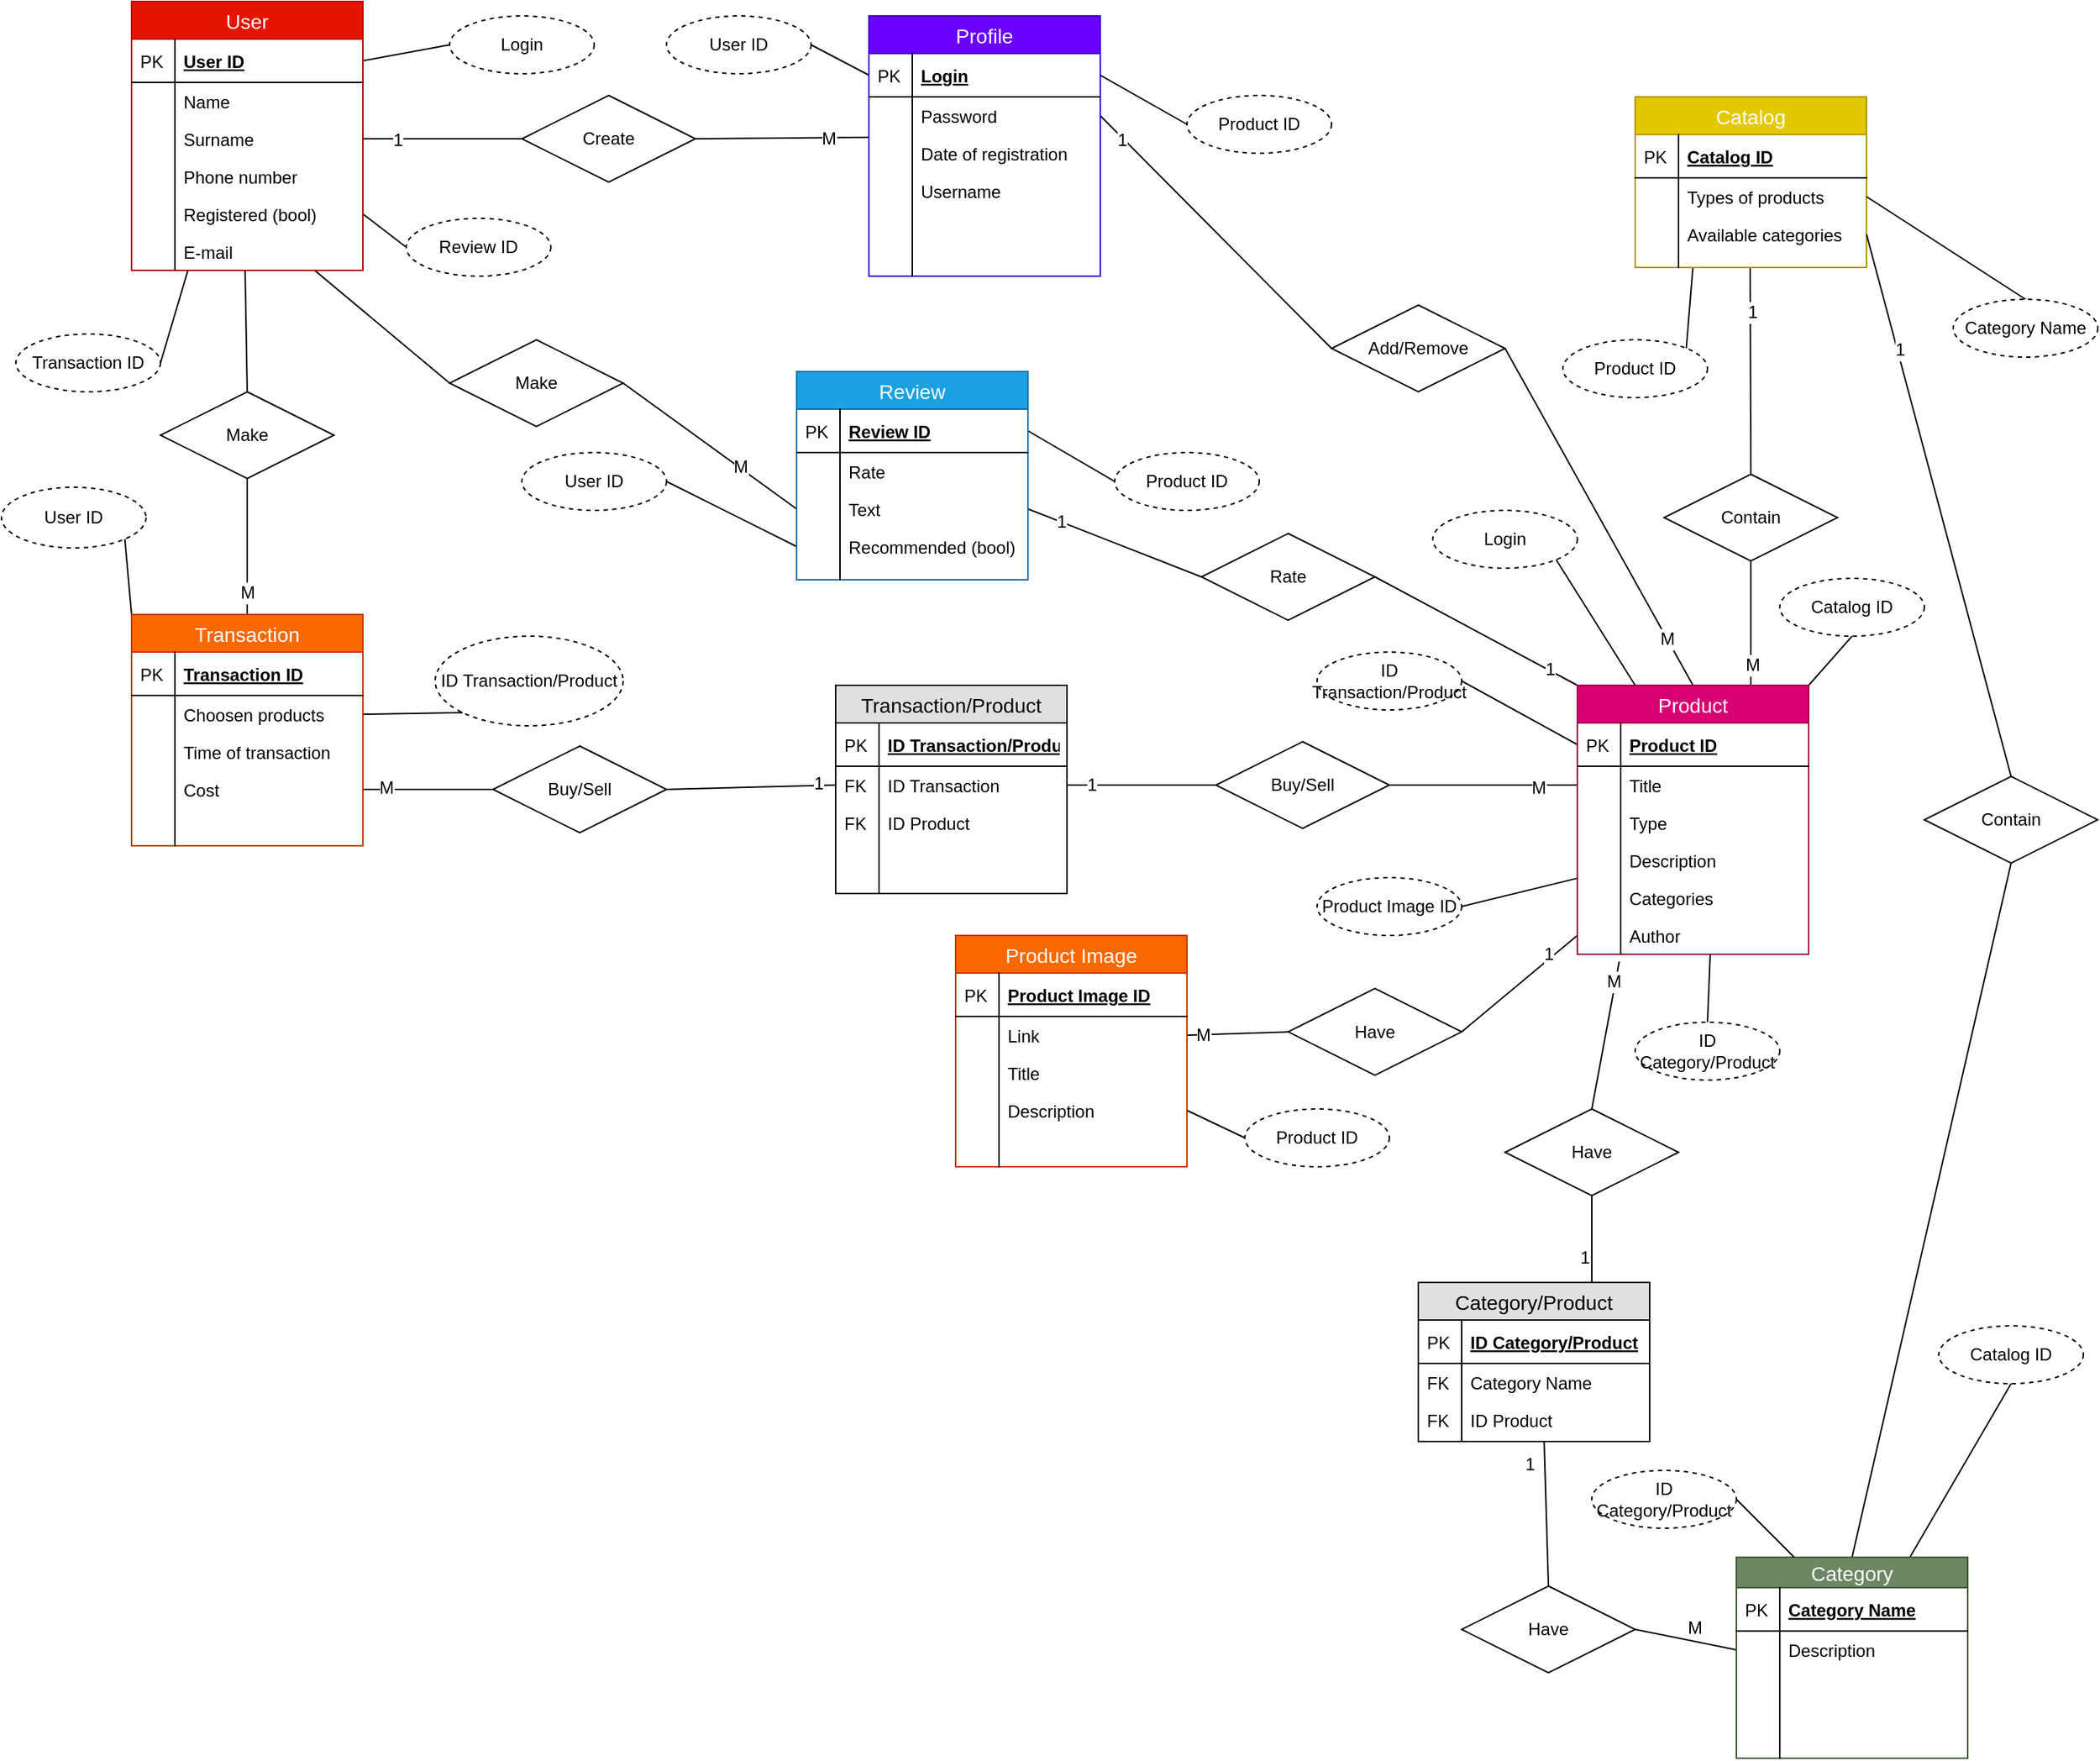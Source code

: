 <mxfile version="12.9.14" type="device"><diagram id="KFZobOr_2uc40Q_GhAjz" name="Page-1"><mxGraphModel dx="1584" dy="1280" grid="1" gridSize="10" guides="1" tooltips="1" connect="1" arrows="1" fold="1" page="1" pageScale="1" pageWidth="1654" pageHeight="2336" math="0" shadow="0"><root><mxCell id="0"/><mxCell id="1" parent="0"/><mxCell id="teagqA9uXLa4xj7Y6Frd-108" value="Contain" style="shape=rhombus;perimeter=rhombusPerimeter;whiteSpace=wrap;html=1;align=center;" parent="1" vertex="1"><mxGeometry x="1330" y="641" width="120" height="60" as="geometry"/></mxCell><mxCell id="teagqA9uXLa4xj7Y6Frd-109" value="Create" style="shape=rhombus;perimeter=rhombusPerimeter;whiteSpace=wrap;html=1;align=center;" parent="1" vertex="1"><mxGeometry x="540" y="379" width="120" height="60" as="geometry"/></mxCell><mxCell id="teagqA9uXLa4xj7Y6Frd-112" value="" style="endArrow=none;html=1;rounded=0;exitX=1;exitY=0.5;exitDx=0;exitDy=0;entryX=0;entryY=0.5;entryDx=0;entryDy=0;" parent="1" source="teagqA9uXLa4xj7Y6Frd-34" target="teagqA9uXLa4xj7Y6Frd-109" edge="1"><mxGeometry relative="1" as="geometry"><mxPoint x="460" y="484" as="sourcePoint"/><mxPoint x="450" y="444" as="targetPoint"/></mxGeometry></mxCell><mxCell id="teagqA9uXLa4xj7Y6Frd-119" value="1" style="text;html=1;align=center;verticalAlign=middle;resizable=0;points=[];labelBackgroundColor=#ffffff;" parent="teagqA9uXLa4xj7Y6Frd-112" vertex="1" connectable="0"><mxGeometry x="-0.56" y="-1" relative="1" as="geometry"><mxPoint as="offset"/></mxGeometry></mxCell><mxCell id="teagqA9uXLa4xj7Y6Frd-113" value="" style="endArrow=none;html=1;rounded=0;entryX=0;entryY=0.077;entryDx=0;entryDy=0;entryPerimeter=0;exitX=1;exitY=0.5;exitDx=0;exitDy=0;" parent="1" source="teagqA9uXLa4xj7Y6Frd-109" target="teagqA9uXLa4xj7Y6Frd-45" edge="1"><mxGeometry relative="1" as="geometry"><mxPoint x="670" y="440" as="sourcePoint"/><mxPoint x="610" y="474" as="targetPoint"/><Array as="points"/></mxGeometry></mxCell><mxCell id="teagqA9uXLa4xj7Y6Frd-120" value="M" style="text;html=1;align=center;verticalAlign=middle;resizable=0;points=[];labelBackgroundColor=#ffffff;" parent="teagqA9uXLa4xj7Y6Frd-113" vertex="1" connectable="0"><mxGeometry x="0.72" y="-1" relative="1" as="geometry"><mxPoint x="-11.53" as="offset"/></mxGeometry></mxCell><mxCell id="teagqA9uXLa4xj7Y6Frd-115" value="" style="endArrow=none;html=1;rounded=0;exitX=0.5;exitY=1;exitDx=0;exitDy=0;entryX=0.75;entryY=0;entryDx=0;entryDy=0;" parent="1" source="teagqA9uXLa4xj7Y6Frd-108" target="teagqA9uXLa4xj7Y6Frd-51" edge="1"><mxGeometry relative="1" as="geometry"><mxPoint x="650" y="568" as="sourcePoint"/><mxPoint x="810" y="568" as="targetPoint"/></mxGeometry></mxCell><mxCell id="teagqA9uXLa4xj7Y6Frd-117" value="M" style="text;html=1;align=center;verticalAlign=middle;resizable=0;points=[];labelBackgroundColor=#ffffff;" parent="teagqA9uXLa4xj7Y6Frd-115" vertex="1" connectable="0"><mxGeometry x="0.665" y="1" relative="1" as="geometry"><mxPoint as="offset"/></mxGeometry></mxCell><mxCell id="teagqA9uXLa4xj7Y6Frd-116" value="" style="endArrow=none;html=1;rounded=0;exitX=0.5;exitY=0;exitDx=0;exitDy=0;entryX=0.497;entryY=0.986;entryDx=0;entryDy=0;entryPerimeter=0;" parent="1" source="teagqA9uXLa4xj7Y6Frd-108" target="teagqA9uXLa4xj7Y6Frd-93" edge="1"><mxGeometry relative="1" as="geometry"><mxPoint x="1460" y="598" as="sourcePoint"/><mxPoint x="1390" y="688" as="targetPoint"/></mxGeometry></mxCell><mxCell id="teagqA9uXLa4xj7Y6Frd-118" value="1" style="text;html=1;align=center;verticalAlign=middle;resizable=0;points=[];labelBackgroundColor=#ffffff;" parent="teagqA9uXLa4xj7Y6Frd-116" vertex="1" connectable="0"><mxGeometry x="0.571" y="-1" relative="1" as="geometry"><mxPoint as="offset"/></mxGeometry></mxCell><mxCell id="7kHtmJAjFaoGr9Sls3KR-1" value="Make" style="shape=rhombus;perimeter=rhombusPerimeter;whiteSpace=wrap;html=1;align=center;" parent="1" vertex="1"><mxGeometry x="290" y="584" width="120" height="60" as="geometry"/></mxCell><mxCell id="7kHtmJAjFaoGr9Sls3KR-2" value="" style="endArrow=none;html=1;rounded=0;exitX=0.5;exitY=0;exitDx=0;exitDy=0;entryX=0.488;entryY=0.992;entryDx=0;entryDy=0;entryPerimeter=0;" parent="1" source="7kHtmJAjFaoGr9Sls3KR-1" target="teagqA9uXLa4xj7Y6Frd-38" edge="1"><mxGeometry relative="1" as="geometry"><mxPoint x="130" y="594" as="sourcePoint"/><mxPoint x="290" y="594" as="targetPoint"/></mxGeometry></mxCell><mxCell id="fgLIdDGcgCOn2_NEZdHx-26" value="1" style="text;html=1;align=center;verticalAlign=middle;resizable=0;points=[];labelBackgroundColor=#ffffff;" parent="7kHtmJAjFaoGr9Sls3KR-2" vertex="1" connectable="0"><mxGeometry x="0.714" y="-2" relative="1" as="geometry"><mxPoint as="offset"/></mxGeometry></mxCell><mxCell id="7kHtmJAjFaoGr9Sls3KR-3" value="" style="endArrow=none;html=1;rounded=0;exitX=0.5;exitY=0;exitDx=0;exitDy=0;entryX=0.5;entryY=1;entryDx=0;entryDy=0;" parent="1" source="teagqA9uXLa4xj7Y6Frd-73" target="7kHtmJAjFaoGr9Sls3KR-1" edge="1"><mxGeometry relative="1" as="geometry"><mxPoint x="520" y="668" as="sourcePoint"/><mxPoint x="680" y="668" as="targetPoint"/></mxGeometry></mxCell><mxCell id="fgLIdDGcgCOn2_NEZdHx-27" value="M" style="text;html=1;align=center;verticalAlign=middle;resizable=0;points=[];labelBackgroundColor=#ffffff;" parent="7kHtmJAjFaoGr9Sls3KR-3" vertex="1" connectable="0"><mxGeometry x="-0.681" relative="1" as="geometry"><mxPoint as="offset"/></mxGeometry></mxCell><mxCell id="7kHtmJAjFaoGr9Sls3KR-9" value="Buy/Sell" style="shape=rhombus;perimeter=rhombusPerimeter;whiteSpace=wrap;html=1;align=center;" parent="1" vertex="1"><mxGeometry x="520" y="829" width="120" height="60" as="geometry"/></mxCell><mxCell id="7kHtmJAjFaoGr9Sls3KR-10" value="" style="endArrow=none;html=1;rounded=0;exitX=1;exitY=0.5;exitDx=0;exitDy=0;entryX=0;entryY=0.5;entryDx=0;entryDy=0;" parent="1" source="teagqA9uXLa4xj7Y6Frd-80" target="7kHtmJAjFaoGr9Sls3KR-9" edge="1"><mxGeometry relative="1" as="geometry"><mxPoint x="530" y="578" as="sourcePoint"/><mxPoint x="690" y="578" as="targetPoint"/></mxGeometry></mxCell><mxCell id="7kHtmJAjFaoGr9Sls3KR-12" value="M" style="text;html=1;align=center;verticalAlign=middle;resizable=0;points=[];labelBackgroundColor=#ffffff;" parent="7kHtmJAjFaoGr9Sls3KR-10" vertex="1" connectable="0"><mxGeometry x="-0.659" y="1" relative="1" as="geometry"><mxPoint as="offset"/></mxGeometry></mxCell><mxCell id="7kHtmJAjFaoGr9Sls3KR-11" value="" style="endArrow=none;html=1;rounded=0;exitX=1;exitY=0.5;exitDx=0;exitDy=0;entryX=0;entryY=0.5;entryDx=0;entryDy=0;" parent="1" source="7kHtmJAjFaoGr9Sls3KR-9" target="7kHtmJAjFaoGr9Sls3KR-16" edge="1"><mxGeometry relative="1" as="geometry"><mxPoint x="700" y="358" as="sourcePoint"/><mxPoint x="660" y="658" as="targetPoint"/></mxGeometry></mxCell><mxCell id="7kHtmJAjFaoGr9Sls3KR-27" value="1" style="text;html=1;align=center;verticalAlign=middle;resizable=0;points=[];labelBackgroundColor=#ffffff;" parent="7kHtmJAjFaoGr9Sls3KR-11" vertex="1" connectable="0"><mxGeometry x="0.782" y="2" relative="1" as="geometry"><mxPoint as="offset"/></mxGeometry></mxCell><mxCell id="7kHtmJAjFaoGr9Sls3KR-29" value="Buy/Sell" style="shape=rhombus;perimeter=rhombusPerimeter;whiteSpace=wrap;html=1;align=center;" parent="1" vertex="1"><mxGeometry x="1020" y="826" width="120" height="60" as="geometry"/></mxCell><mxCell id="7kHtmJAjFaoGr9Sls3KR-30" value="" style="endArrow=none;html=1;rounded=0;exitX=1;exitY=0.5;exitDx=0;exitDy=0;entryX=0;entryY=0.5;entryDx=0;entryDy=0;" parent="1" source="7kHtmJAjFaoGr9Sls3KR-16" target="7kHtmJAjFaoGr9Sls3KR-29" edge="1"><mxGeometry relative="1" as="geometry"><mxPoint x="860" y="968" as="sourcePoint"/><mxPoint x="1020" y="968" as="targetPoint"/></mxGeometry></mxCell><mxCell id="7kHtmJAjFaoGr9Sls3KR-33" value="1" style="text;html=1;align=center;verticalAlign=middle;resizable=0;points=[];labelBackgroundColor=#ffffff;" parent="7kHtmJAjFaoGr9Sls3KR-30" vertex="1" connectable="0"><mxGeometry x="-0.673" relative="1" as="geometry"><mxPoint as="offset"/></mxGeometry></mxCell><mxCell id="7kHtmJAjFaoGr9Sls3KR-31" value="" style="endArrow=none;html=1;rounded=0;entryX=0;entryY=0.5;entryDx=0;entryDy=0;exitX=1;exitY=0.5;exitDx=0;exitDy=0;" parent="1" source="7kHtmJAjFaoGr9Sls3KR-29" target="teagqA9uXLa4xj7Y6Frd-54" edge="1"><mxGeometry relative="1" as="geometry"><mxPoint x="950" y="958" as="sourcePoint"/><mxPoint x="1110" y="958" as="targetPoint"/></mxGeometry></mxCell><mxCell id="7kHtmJAjFaoGr9Sls3KR-34" value="M" style="text;html=1;align=center;verticalAlign=middle;resizable=0;points=[];labelBackgroundColor=#ffffff;" parent="7kHtmJAjFaoGr9Sls3KR-31" vertex="1" connectable="0"><mxGeometry x="0.576" y="-2" relative="1" as="geometry"><mxPoint as="offset"/></mxGeometry></mxCell><mxCell id="fgLIdDGcgCOn2_NEZdHx-12" value="Add/Remove" style="shape=rhombus;perimeter=rhombusPerimeter;whiteSpace=wrap;html=1;align=center;" parent="1" vertex="1"><mxGeometry x="1100" y="524" width="120" height="60" as="geometry"/></mxCell><mxCell id="fgLIdDGcgCOn2_NEZdHx-13" value="" style="endArrow=none;html=1;rounded=0;exitX=0;exitY=0.5;exitDx=0;exitDy=0;entryX=1;entryY=0.5;entryDx=0;entryDy=0;" parent="1" source="fgLIdDGcgCOn2_NEZdHx-12" target="teagqA9uXLa4xj7Y6Frd-43" edge="1"><mxGeometry relative="1" as="geometry"><mxPoint x="360" y="604" as="sourcePoint"/><mxPoint x="358.08" y="513.552" as="targetPoint"/></mxGeometry></mxCell><mxCell id="fgLIdDGcgCOn2_NEZdHx-15" value="1" style="text;html=1;align=center;verticalAlign=middle;resizable=0;points=[];labelBackgroundColor=#ffffff;" parent="fgLIdDGcgCOn2_NEZdHx-13" vertex="1" connectable="0"><mxGeometry x="0.804" y="1" relative="1" as="geometry"><mxPoint as="offset"/></mxGeometry></mxCell><mxCell id="fgLIdDGcgCOn2_NEZdHx-14" value="" style="endArrow=none;html=1;rounded=0;exitX=0.5;exitY=0;exitDx=0;exitDy=0;entryX=1;entryY=0.5;entryDx=0;entryDy=0;" parent="1" source="teagqA9uXLa4xj7Y6Frd-51" target="fgLIdDGcgCOn2_NEZdHx-12" edge="1"><mxGeometry relative="1" as="geometry"><mxPoint x="807" y="682" as="sourcePoint"/><mxPoint x="440" y="590" as="targetPoint"/></mxGeometry></mxCell><mxCell id="fgLIdDGcgCOn2_NEZdHx-16" value="M" style="text;html=1;align=center;verticalAlign=middle;resizable=0;points=[];labelBackgroundColor=#ffffff;" parent="fgLIdDGcgCOn2_NEZdHx-14" vertex="1" connectable="0"><mxGeometry x="-0.721" relative="1" as="geometry"><mxPoint as="offset"/></mxGeometry></mxCell><mxCell id="fgLIdDGcgCOn2_NEZdHx-19" value="Make" style="shape=rhombus;perimeter=rhombusPerimeter;whiteSpace=wrap;html=1;align=center;" parent="1" vertex="1"><mxGeometry x="490" y="548" width="120" height="60" as="geometry"/></mxCell><mxCell id="fgLIdDGcgCOn2_NEZdHx-20" value="" style="endArrow=none;html=1;rounded=0;exitX=0;exitY=0.5;exitDx=0;exitDy=0;" parent="1" source="fgLIdDGcgCOn2_NEZdHx-19" target="teagqA9uXLa4xj7Y6Frd-38" edge="1"><mxGeometry relative="1" as="geometry"><mxPoint x="360" y="658" as="sourcePoint"/><mxPoint x="358.08" y="513.552" as="targetPoint"/></mxGeometry></mxCell><mxCell id="fgLIdDGcgCOn2_NEZdHx-22" value="1" style="text;html=1;align=center;verticalAlign=middle;resizable=0;points=[];labelBackgroundColor=#ffffff;" parent="fgLIdDGcgCOn2_NEZdHx-20" vertex="1" connectable="0"><mxGeometry x="0.622" relative="1" as="geometry"><mxPoint as="offset"/></mxGeometry></mxCell><mxCell id="fgLIdDGcgCOn2_NEZdHx-23" value="" style="endArrow=none;html=1;rounded=0;exitX=0;exitY=0.5;exitDx=0;exitDy=0;entryX=1;entryY=0.5;entryDx=0;entryDy=0;" parent="1" source="fgLIdDGcgCOn2_NEZdHx-6" target="fgLIdDGcgCOn2_NEZdHx-19" edge="1"><mxGeometry relative="1" as="geometry"><mxPoint x="510" y="594" as="sourcePoint"/><mxPoint x="398.889" y="514" as="targetPoint"/></mxGeometry></mxCell><mxCell id="fgLIdDGcgCOn2_NEZdHx-24" value="M" style="text;html=1;align=center;verticalAlign=middle;resizable=0;points=[];labelBackgroundColor=#ffffff;" parent="fgLIdDGcgCOn2_NEZdHx-23" vertex="1" connectable="0"><mxGeometry x="0.622" relative="1" as="geometry"><mxPoint x="58.09" y="40.85" as="offset"/></mxGeometry></mxCell><mxCell id="fgLIdDGcgCOn2_NEZdHx-25" value="Rate" style="shape=rhombus;perimeter=rhombusPerimeter;whiteSpace=wrap;html=1;align=center;" parent="1" vertex="1"><mxGeometry x="1010" y="682" width="120" height="60" as="geometry"/></mxCell><mxCell id="fgLIdDGcgCOn2_NEZdHx-28" value="" style="endArrow=none;html=1;rounded=0;exitX=0;exitY=0.5;exitDx=0;exitDy=0;entryX=1;entryY=0.5;entryDx=0;entryDy=0;" parent="1" source="fgLIdDGcgCOn2_NEZdHx-25" target="fgLIdDGcgCOn2_NEZdHx-6" edge="1"><mxGeometry relative="1" as="geometry"><mxPoint x="500" y="594" as="sourcePoint"/><mxPoint x="396.296" y="514" as="targetPoint"/></mxGeometry></mxCell><mxCell id="fgLIdDGcgCOn2_NEZdHx-29" value="1" style="text;html=1;align=center;verticalAlign=middle;resizable=0;points=[];labelBackgroundColor=#ffffff;" parent="fgLIdDGcgCOn2_NEZdHx-28" vertex="1" connectable="0"><mxGeometry x="0.622" relative="1" as="geometry"><mxPoint as="offset"/></mxGeometry></mxCell><mxCell id="fgLIdDGcgCOn2_NEZdHx-30" value="" style="endArrow=none;html=1;rounded=0;entryX=1;entryY=0.5;entryDx=0;entryDy=0;exitX=0;exitY=0;exitDx=0;exitDy=0;" parent="1" source="teagqA9uXLa4xj7Y6Frd-51" target="fgLIdDGcgCOn2_NEZdHx-25" edge="1"><mxGeometry relative="1" as="geometry"><mxPoint x="1220" y="754" as="sourcePoint"/><mxPoint x="880" y="643" as="targetPoint"/></mxGeometry></mxCell><mxCell id="fgLIdDGcgCOn2_NEZdHx-32" value="1" style="text;html=1;align=center;verticalAlign=middle;resizable=0;points=[];labelBackgroundColor=#ffffff;" parent="fgLIdDGcgCOn2_NEZdHx-30" vertex="1" connectable="0"><mxGeometry x="-0.724" y="-1" relative="1" as="geometry"><mxPoint as="offset"/></mxGeometry></mxCell><mxCell id="jV39E0b-vB16cBBgnVe8-1" value="ID Transaction/Product" style="ellipse;whiteSpace=wrap;html=1;align=center;dashed=1;" parent="1" vertex="1"><mxGeometry x="480" y="753" width="130" height="62" as="geometry"/></mxCell><mxCell id="jV39E0b-vB16cBBgnVe8-2" value="" style="endArrow=none;html=1;rounded=0;exitX=1;exitY=0.5;exitDx=0;exitDy=0;entryX=0;entryY=1;entryDx=0;entryDy=0;" parent="1" source="teagqA9uXLa4xj7Y6Frd-76" target="jV39E0b-vB16cBBgnVe8-1" edge="1"><mxGeometry relative="1" as="geometry"><mxPoint x="490" y="824" as="sourcePoint"/><mxPoint x="650" y="824" as="targetPoint"/></mxGeometry></mxCell><mxCell id="jV39E0b-vB16cBBgnVe8-3" value="User ID" style="ellipse;whiteSpace=wrap;html=1;align=center;dashed=1;" parent="1" vertex="1"><mxGeometry x="180" y="650" width="100" height="42" as="geometry"/></mxCell><mxCell id="jV39E0b-vB16cBBgnVe8-4" value="" style="endArrow=none;html=1;rounded=0;entryX=0;entryY=0;entryDx=0;entryDy=0;exitX=1;exitY=1;exitDx=0;exitDy=0;" parent="1" source="jV39E0b-vB16cBBgnVe8-3" target="teagqA9uXLa4xj7Y6Frd-73" edge="1"><mxGeometry relative="1" as="geometry"><mxPoint x="90" y="754" as="sourcePoint"/><mxPoint x="250" y="754" as="targetPoint"/></mxGeometry></mxCell><mxCell id="jV39E0b-vB16cBBgnVe8-5" value="Transaction ID" style="ellipse;whiteSpace=wrap;html=1;align=center;dashed=1;" parent="1" vertex="1"><mxGeometry x="190" y="544" width="100" height="40" as="geometry"/></mxCell><mxCell id="jV39E0b-vB16cBBgnVe8-6" value="Login" style="ellipse;whiteSpace=wrap;html=1;align=center;dashed=1;" parent="1" vertex="1"><mxGeometry x="490" y="324" width="100" height="40" as="geometry"/></mxCell><mxCell id="jV39E0b-vB16cBBgnVe8-7" value="Review ID" style="ellipse;whiteSpace=wrap;html=1;align=center;dashed=1;" parent="1" vertex="1"><mxGeometry x="460" y="464" width="100" height="40" as="geometry"/></mxCell><mxCell id="jV39E0b-vB16cBBgnVe8-8" value="" style="endArrow=none;html=1;rounded=0;entryX=0.292;entryY=0.99;entryDx=0;entryDy=0;exitX=1;exitY=0.5;exitDx=0;exitDy=0;entryPerimeter=0;" parent="1" source="jV39E0b-vB16cBBgnVe8-5" target="teagqA9uXLa4xj7Y6Frd-38" edge="1"><mxGeometry relative="1" as="geometry"><mxPoint x="150" y="574" as="sourcePoint"/><mxPoint x="310" y="574" as="targetPoint"/></mxGeometry></mxCell><mxCell id="jV39E0b-vB16cBBgnVe8-9" value="" style="endArrow=none;html=1;rounded=0;exitX=1;exitY=0.5;exitDx=0;exitDy=0;entryX=0;entryY=0.5;entryDx=0;entryDy=0;" parent="1" source="teagqA9uXLa4xj7Y6Frd-38" target="jV39E0b-vB16cBBgnVe8-7" edge="1"><mxGeometry relative="1" as="geometry"><mxPoint x="570" y="484" as="sourcePoint"/><mxPoint x="730" y="484" as="targetPoint"/></mxGeometry></mxCell><mxCell id="jV39E0b-vB16cBBgnVe8-10" value="" style="endArrow=none;html=1;rounded=0;entryX=0;entryY=0.5;entryDx=0;entryDy=0;exitX=1;exitY=0.5;exitDx=0;exitDy=0;" parent="1" source="teagqA9uXLa4xj7Y6Frd-30" target="jV39E0b-vB16cBBgnVe8-6" edge="1"><mxGeometry relative="1" as="geometry"><mxPoint x="100" y="354" as="sourcePoint"/><mxPoint x="260" y="354" as="targetPoint"/></mxGeometry></mxCell><mxCell id="jV39E0b-vB16cBBgnVe8-12" value="Product ID" style="ellipse;whiteSpace=wrap;html=1;align=center;dashed=1;" parent="1" vertex="1"><mxGeometry x="950" y="626" width="100" height="40" as="geometry"/></mxCell><mxCell id="jV39E0b-vB16cBBgnVe8-13" value="User ID" style="ellipse;whiteSpace=wrap;html=1;align=center;dashed=1;" parent="1" vertex="1"><mxGeometry x="540" y="626" width="100" height="40" as="geometry"/></mxCell><mxCell id="jV39E0b-vB16cBBgnVe8-14" value="" style="endArrow=none;html=1;rounded=0;exitX=1;exitY=0.5;exitDx=0;exitDy=0;entryX=0;entryY=0.5;entryDx=0;entryDy=0;" parent="1" source="jV39E0b-vB16cBBgnVe8-13" target="fgLIdDGcgCOn2_NEZdHx-8" edge="1"><mxGeometry relative="1" as="geometry"><mxPoint x="660" y="724" as="sourcePoint"/><mxPoint x="820" y="724" as="targetPoint"/></mxGeometry></mxCell><mxCell id="jV39E0b-vB16cBBgnVe8-15" value="" style="endArrow=none;html=1;rounded=0;exitX=1;exitY=0.5;exitDx=0;exitDy=0;entryX=0;entryY=0.5;entryDx=0;entryDy=0;" parent="1" source="fgLIdDGcgCOn2_NEZdHx-2" target="jV39E0b-vB16cBBgnVe8-12" edge="1"><mxGeometry relative="1" as="geometry"><mxPoint x="990" y="624" as="sourcePoint"/><mxPoint x="1150" y="624" as="targetPoint"/></mxGeometry></mxCell><mxCell id="jV39E0b-vB16cBBgnVe8-16" value="Product Image ID" style="ellipse;whiteSpace=wrap;html=1;align=center;dashed=1;" parent="1" vertex="1"><mxGeometry x="1090" y="920" width="100" height="40" as="geometry"/></mxCell><mxCell id="jV39E0b-vB16cBBgnVe8-17" value="" style="endArrow=none;html=1;rounded=0;exitX=0;exitY=-0.022;exitDx=0;exitDy=0;entryX=1;entryY=0.5;entryDx=0;entryDy=0;exitPerimeter=0;" parent="1" source="teagqA9uXLa4xj7Y6Frd-60" target="jV39E0b-vB16cBBgnVe8-16" edge="1"><mxGeometry relative="1" as="geometry"><mxPoint x="1480" y="1064" as="sourcePoint"/><mxPoint x="1640" y="1064" as="targetPoint"/></mxGeometry></mxCell><mxCell id="jV39E0b-vB16cBBgnVe8-18" value="ID Category/Product" style="ellipse;whiteSpace=wrap;html=1;align=center;dashed=1;" parent="1" vertex="1"><mxGeometry x="1310" y="1020.0" width="100" height="40" as="geometry"/></mxCell><mxCell id="jV39E0b-vB16cBBgnVe8-19" value="" style="endArrow=none;html=1;rounded=0;entryX=0.581;entryY=1.031;entryDx=0;entryDy=0;exitX=0.5;exitY=0;exitDx=0;exitDy=0;entryPerimeter=0;" parent="1" source="jV39E0b-vB16cBBgnVe8-18" target="teagqA9uXLa4xj7Y6Frd-60" edge="1"><mxGeometry relative="1" as="geometry"><mxPoint x="1140" y="1044" as="sourcePoint"/><mxPoint x="1300" y="1044" as="targetPoint"/></mxGeometry></mxCell><mxCell id="jV39E0b-vB16cBBgnVe8-20" value="ID Transaction/Product" style="ellipse;whiteSpace=wrap;html=1;align=center;dashed=1;" parent="1" vertex="1"><mxGeometry x="1090" y="764" width="100" height="40" as="geometry"/></mxCell><mxCell id="jV39E0b-vB16cBBgnVe8-21" value="" style="endArrow=none;html=1;rounded=0;entryX=0;entryY=0.5;entryDx=0;entryDy=0;exitX=1;exitY=0.5;exitDx=0;exitDy=0;" parent="1" source="jV39E0b-vB16cBBgnVe8-20" target="teagqA9uXLa4xj7Y6Frd-52" edge="1"><mxGeometry relative="1" as="geometry"><mxPoint x="860" y="754" as="sourcePoint"/><mxPoint x="1020" y="754" as="targetPoint"/></mxGeometry></mxCell><mxCell id="jV39E0b-vB16cBBgnVe8-22" value="Catalog ID" style="ellipse;whiteSpace=wrap;html=1;align=center;dashed=1;" parent="1" vertex="1"><mxGeometry x="1410" y="713" width="100" height="40" as="geometry"/></mxCell><mxCell id="jV39E0b-vB16cBBgnVe8-23" value="" style="endArrow=none;html=1;rounded=0;exitX=1;exitY=0;exitDx=0;exitDy=0;entryX=0.5;entryY=1;entryDx=0;entryDy=0;" parent="1" source="teagqA9uXLa4xj7Y6Frd-51" target="jV39E0b-vB16cBBgnVe8-22" edge="1"><mxGeometry relative="1" as="geometry"><mxPoint x="1500" y="844" as="sourcePoint"/><mxPoint x="1660" y="844" as="targetPoint"/></mxGeometry></mxCell><mxCell id="jV39E0b-vB16cBBgnVe8-28" value="Product ID" style="ellipse;whiteSpace=wrap;html=1;align=center;dashed=1;" parent="1" vertex="1"><mxGeometry x="1260" y="548" width="100" height="40" as="geometry"/></mxCell><mxCell id="jV39E0b-vB16cBBgnVe8-29" value="Product ID" style="ellipse;whiteSpace=wrap;html=1;align=center;dashed=1;" parent="1" vertex="1"><mxGeometry x="1000" y="379" width="100" height="40" as="geometry"/></mxCell><mxCell id="jV39E0b-vB16cBBgnVe8-30" value="User ID" style="ellipse;whiteSpace=wrap;html=1;align=center;dashed=1;" parent="1" vertex="1"><mxGeometry x="640" y="324" width="100" height="40" as="geometry"/></mxCell><mxCell id="jV39E0b-vB16cBBgnVe8-31" value="" style="endArrow=none;html=1;rounded=0;exitX=1;exitY=0.5;exitDx=0;exitDy=0;entryX=0;entryY=0.5;entryDx=0;entryDy=0;" parent="1" source="teagqA9uXLa4xj7Y6Frd-41" target="jV39E0b-vB16cBBgnVe8-29" edge="1"><mxGeometry relative="1" as="geometry"><mxPoint x="1030" y="404" as="sourcePoint"/><mxPoint x="1190" y="404" as="targetPoint"/></mxGeometry></mxCell><mxCell id="jV39E0b-vB16cBBgnVe8-32" value="" style="endArrow=none;html=1;rounded=0;exitX=1;exitY=0.5;exitDx=0;exitDy=0;entryX=0;entryY=0.5;entryDx=0;entryDy=0;" parent="1" source="jV39E0b-vB16cBBgnVe8-30" target="teagqA9uXLa4xj7Y6Frd-41" edge="1"><mxGeometry relative="1" as="geometry"><mxPoint x="1070" y="394" as="sourcePoint"/><mxPoint x="1230" y="394" as="targetPoint"/></mxGeometry></mxCell><mxCell id="jV39E0b-vB16cBBgnVe8-34" value="" style="endArrow=none;html=1;rounded=0;entryX=1;entryY=0;entryDx=0;entryDy=0;exitX=0.25;exitY=0.9;exitDx=0;exitDy=0;exitPerimeter=0;" parent="1" source="teagqA9uXLa4xj7Y6Frd-93" target="jV39E0b-vB16cBBgnVe8-28" edge="1"><mxGeometry relative="1" as="geometry"><mxPoint x="1270" y="494" as="sourcePoint"/><mxPoint x="1430" y="494" as="targetPoint"/></mxGeometry></mxCell><mxCell id="teagqA9uXLa4xj7Y6Frd-29" value="User" style="swimlane;fontStyle=0;childLayout=stackLayout;horizontal=1;startSize=26;fillColor=#e51400;horizontalStack=0;resizeParent=1;resizeParentMax=0;resizeLast=0;collapsible=1;marginBottom=0;swimlaneFillColor=#ffffff;align=center;fontSize=14;strokeColor=#B20000;fontColor=#ffffff;" parent="1" vertex="1"><mxGeometry x="270" y="314" width="160" height="186" as="geometry"/></mxCell><mxCell id="teagqA9uXLa4xj7Y6Frd-30" value="User ID" style="shape=partialRectangle;top=0;left=0;right=0;bottom=1;align=left;verticalAlign=middle;fillColor=none;spacingLeft=34;spacingRight=4;overflow=hidden;rotatable=0;points=[[0,0.5],[1,0.5]];portConstraint=eastwest;dropTarget=0;fontStyle=5;fontSize=12;" parent="teagqA9uXLa4xj7Y6Frd-29" vertex="1"><mxGeometry y="26" width="160" height="30" as="geometry"/></mxCell><mxCell id="teagqA9uXLa4xj7Y6Frd-31" value="PK" style="shape=partialRectangle;top=0;left=0;bottom=0;fillColor=none;align=left;verticalAlign=middle;spacingLeft=4;spacingRight=4;overflow=hidden;rotatable=0;points=[];portConstraint=eastwest;part=1;fontSize=12;" parent="teagqA9uXLa4xj7Y6Frd-30" vertex="1" connectable="0"><mxGeometry width="30" height="30" as="geometry"/></mxCell><mxCell id="teagqA9uXLa4xj7Y6Frd-32" value="Name" style="shape=partialRectangle;top=0;left=0;right=0;bottom=0;align=left;verticalAlign=top;fillColor=none;spacingLeft=34;spacingRight=4;overflow=hidden;rotatable=0;points=[[0,0.5],[1,0.5]];portConstraint=eastwest;dropTarget=0;fontSize=12;" parent="teagqA9uXLa4xj7Y6Frd-29" vertex="1"><mxGeometry y="56" width="160" height="26" as="geometry"/></mxCell><mxCell id="teagqA9uXLa4xj7Y6Frd-33" value="" style="shape=partialRectangle;top=0;left=0;bottom=0;fillColor=none;align=left;verticalAlign=top;spacingLeft=4;spacingRight=4;overflow=hidden;rotatable=0;points=[];portConstraint=eastwest;part=1;fontSize=12;" parent="teagqA9uXLa4xj7Y6Frd-32" vertex="1" connectable="0"><mxGeometry width="30" height="26" as="geometry"/></mxCell><mxCell id="teagqA9uXLa4xj7Y6Frd-34" value="Surname" style="shape=partialRectangle;top=0;left=0;right=0;bottom=0;align=left;verticalAlign=top;fillColor=none;spacingLeft=34;spacingRight=4;overflow=hidden;rotatable=0;points=[[0,0.5],[1,0.5]];portConstraint=eastwest;dropTarget=0;fontSize=12;" parent="teagqA9uXLa4xj7Y6Frd-29" vertex="1"><mxGeometry y="82" width="160" height="26" as="geometry"/></mxCell><mxCell id="teagqA9uXLa4xj7Y6Frd-35" value="" style="shape=partialRectangle;top=0;left=0;bottom=0;fillColor=none;align=left;verticalAlign=top;spacingLeft=4;spacingRight=4;overflow=hidden;rotatable=0;points=[];portConstraint=eastwest;part=1;fontSize=12;" parent="teagqA9uXLa4xj7Y6Frd-34" vertex="1" connectable="0"><mxGeometry width="30" height="26" as="geometry"/></mxCell><mxCell id="teagqA9uXLa4xj7Y6Frd-36" value="Phone number" style="shape=partialRectangle;top=0;left=0;right=0;bottom=0;align=left;verticalAlign=top;fillColor=none;spacingLeft=34;spacingRight=4;overflow=hidden;rotatable=0;points=[[0,0.5],[1,0.5]];portConstraint=eastwest;dropTarget=0;fontSize=12;" parent="teagqA9uXLa4xj7Y6Frd-29" vertex="1"><mxGeometry y="108" width="160" height="26" as="geometry"/></mxCell><mxCell id="teagqA9uXLa4xj7Y6Frd-37" value="" style="shape=partialRectangle;top=0;left=0;bottom=0;fillColor=none;align=left;verticalAlign=top;spacingLeft=4;spacingRight=4;overflow=hidden;rotatable=0;points=[];portConstraint=eastwest;part=1;fontSize=12;" parent="teagqA9uXLa4xj7Y6Frd-36" vertex="1" connectable="0"><mxGeometry width="30" height="26" as="geometry"/></mxCell><mxCell id="teagqA9uXLa4xj7Y6Frd-38" value="Registered (bool)" style="shape=partialRectangle;top=0;left=0;right=0;bottom=0;align=left;verticalAlign=top;fillColor=none;spacingLeft=34;spacingRight=4;overflow=hidden;rotatable=0;points=[[0,0.5],[1,0.5]];portConstraint=eastwest;dropTarget=0;fontSize=12;" parent="teagqA9uXLa4xj7Y6Frd-29" vertex="1"><mxGeometry y="134" width="160" height="26" as="geometry"/></mxCell><mxCell id="teagqA9uXLa4xj7Y6Frd-39" value="" style="shape=partialRectangle;top=0;left=0;bottom=0;fillColor=none;align=left;verticalAlign=top;spacingLeft=4;spacingRight=4;overflow=hidden;rotatable=0;points=[];portConstraint=eastwest;part=1;fontSize=12;" parent="teagqA9uXLa4xj7Y6Frd-38" vertex="1" connectable="0"><mxGeometry width="30" height="26" as="geometry"/></mxCell><mxCell id="xLNE9EVHiilHSEoxtQ4c-1" value="E-mail" style="shape=partialRectangle;top=0;left=0;right=0;bottom=0;align=left;verticalAlign=top;fillColor=none;spacingLeft=34;spacingRight=4;overflow=hidden;rotatable=0;points=[[0,0.5],[1,0.5]];portConstraint=eastwest;dropTarget=0;fontSize=12;" vertex="1" parent="teagqA9uXLa4xj7Y6Frd-29"><mxGeometry y="160" width="160" height="26" as="geometry"/></mxCell><mxCell id="xLNE9EVHiilHSEoxtQ4c-2" value="" style="shape=partialRectangle;top=0;left=0;bottom=0;fillColor=none;align=left;verticalAlign=top;spacingLeft=4;spacingRight=4;overflow=hidden;rotatable=0;points=[];portConstraint=eastwest;part=1;fontSize=12;" vertex="1" connectable="0" parent="xLNE9EVHiilHSEoxtQ4c-1"><mxGeometry width="30" height="26" as="geometry"/></mxCell><mxCell id="teagqA9uXLa4xj7Y6Frd-40" value="Profile" style="swimlane;fontStyle=0;childLayout=stackLayout;horizontal=1;startSize=26;fillColor=#6a00ff;horizontalStack=0;resizeParent=1;resizeParentMax=0;resizeLast=0;collapsible=1;marginBottom=0;swimlaneFillColor=#ffffff;align=center;fontSize=14;strokeColor=#3700CC;fontColor=#ffffff;" parent="1" vertex="1"><mxGeometry x="780" y="324" width="160" height="180" as="geometry"/></mxCell><mxCell id="teagqA9uXLa4xj7Y6Frd-41" value="Login" style="shape=partialRectangle;top=0;left=0;right=0;bottom=1;align=left;verticalAlign=middle;fillColor=none;spacingLeft=34;spacingRight=4;overflow=hidden;rotatable=0;points=[[0,0.5],[1,0.5]];portConstraint=eastwest;dropTarget=0;fontStyle=5;fontSize=12;" parent="teagqA9uXLa4xj7Y6Frd-40" vertex="1"><mxGeometry y="26" width="160" height="30" as="geometry"/></mxCell><mxCell id="teagqA9uXLa4xj7Y6Frd-42" value="PK" style="shape=partialRectangle;top=0;left=0;bottom=0;fillColor=none;align=left;verticalAlign=middle;spacingLeft=4;spacingRight=4;overflow=hidden;rotatable=0;points=[];portConstraint=eastwest;part=1;fontSize=12;" parent="teagqA9uXLa4xj7Y6Frd-41" vertex="1" connectable="0"><mxGeometry width="30" height="30" as="geometry"/></mxCell><mxCell id="teagqA9uXLa4xj7Y6Frd-43" value="Password" style="shape=partialRectangle;top=0;left=0;right=0;bottom=0;align=left;verticalAlign=top;fillColor=none;spacingLeft=34;spacingRight=4;overflow=hidden;rotatable=0;points=[[0,0.5],[1,0.5]];portConstraint=eastwest;dropTarget=0;fontSize=12;" parent="teagqA9uXLa4xj7Y6Frd-40" vertex="1"><mxGeometry y="56" width="160" height="26" as="geometry"/></mxCell><mxCell id="teagqA9uXLa4xj7Y6Frd-44" value="" style="shape=partialRectangle;top=0;left=0;bottom=0;fillColor=none;align=left;verticalAlign=top;spacingLeft=4;spacingRight=4;overflow=hidden;rotatable=0;points=[];portConstraint=eastwest;part=1;fontSize=12;" parent="teagqA9uXLa4xj7Y6Frd-43" vertex="1" connectable="0"><mxGeometry width="30" height="26" as="geometry"/></mxCell><mxCell id="teagqA9uXLa4xj7Y6Frd-45" value="Date of registration" style="shape=partialRectangle;top=0;left=0;right=0;bottom=0;align=left;verticalAlign=top;fillColor=none;spacingLeft=34;spacingRight=4;overflow=hidden;rotatable=0;points=[[0,0.5],[1,0.5]];portConstraint=eastwest;dropTarget=0;fontSize=12;" parent="teagqA9uXLa4xj7Y6Frd-40" vertex="1"><mxGeometry y="82" width="160" height="26" as="geometry"/></mxCell><mxCell id="teagqA9uXLa4xj7Y6Frd-46" value="" style="shape=partialRectangle;top=0;left=0;bottom=0;fillColor=none;align=left;verticalAlign=top;spacingLeft=4;spacingRight=4;overflow=hidden;rotatable=0;points=[];portConstraint=eastwest;part=1;fontSize=12;" parent="teagqA9uXLa4xj7Y6Frd-45" vertex="1" connectable="0"><mxGeometry width="30" height="26" as="geometry"/></mxCell><mxCell id="teagqA9uXLa4xj7Y6Frd-47" value="Username" style="shape=partialRectangle;top=0;left=0;right=0;bottom=0;align=left;verticalAlign=top;fillColor=none;spacingLeft=34;spacingRight=4;overflow=hidden;rotatable=0;points=[[0,0.5],[1,0.5]];portConstraint=eastwest;dropTarget=0;fontSize=12;" parent="teagqA9uXLa4xj7Y6Frd-40" vertex="1"><mxGeometry y="108" width="160" height="26" as="geometry"/></mxCell><mxCell id="teagqA9uXLa4xj7Y6Frd-48" value="" style="shape=partialRectangle;top=0;left=0;bottom=0;fillColor=none;align=left;verticalAlign=top;spacingLeft=4;spacingRight=4;overflow=hidden;rotatable=0;points=[];portConstraint=eastwest;part=1;fontSize=12;" parent="teagqA9uXLa4xj7Y6Frd-47" vertex="1" connectable="0"><mxGeometry width="30" height="26" as="geometry"/></mxCell><mxCell id="teagqA9uXLa4xj7Y6Frd-49" value="" style="shape=partialRectangle;top=0;left=0;right=0;bottom=0;align=left;verticalAlign=top;fillColor=none;spacingLeft=34;spacingRight=4;overflow=hidden;rotatable=0;points=[[0,0.5],[1,0.5]];portConstraint=eastwest;dropTarget=0;fontSize=12;resizeHeight=0;" parent="teagqA9uXLa4xj7Y6Frd-40" vertex="1"><mxGeometry y="134" width="160" height="46" as="geometry"/></mxCell><mxCell id="teagqA9uXLa4xj7Y6Frd-50" value="" style="shape=partialRectangle;top=0;left=0;bottom=0;fillColor=none;align=left;verticalAlign=top;spacingLeft=4;spacingRight=4;overflow=hidden;rotatable=0;points=[];portConstraint=eastwest;part=1;fontSize=12;" parent="teagqA9uXLa4xj7Y6Frd-49" vertex="1" connectable="0"><mxGeometry width="30" height="46" as="geometry"/></mxCell><mxCell id="teagqA9uXLa4xj7Y6Frd-51" value="Product" style="swimlane;fontStyle=0;childLayout=stackLayout;horizontal=1;startSize=26;fillColor=#d80073;horizontalStack=0;resizeParent=1;resizeParentMax=0;resizeLast=0;collapsible=1;marginBottom=0;swimlaneFillColor=#ffffff;align=center;fontSize=14;strokeColor=#A50040;fontColor=#ffffff;" parent="1" vertex="1"><mxGeometry x="1270" y="787" width="160" height="186" as="geometry"/></mxCell><mxCell id="teagqA9uXLa4xj7Y6Frd-52" value="Product ID" style="shape=partialRectangle;top=0;left=0;right=0;bottom=1;align=left;verticalAlign=middle;fillColor=none;spacingLeft=34;spacingRight=4;overflow=hidden;rotatable=0;points=[[0,0.5],[1,0.5]];portConstraint=eastwest;dropTarget=0;fontStyle=5;fontSize=12;" parent="teagqA9uXLa4xj7Y6Frd-51" vertex="1"><mxGeometry y="26" width="160" height="30" as="geometry"/></mxCell><mxCell id="teagqA9uXLa4xj7Y6Frd-53" value="PK" style="shape=partialRectangle;top=0;left=0;bottom=0;fillColor=none;align=left;verticalAlign=middle;spacingLeft=4;spacingRight=4;overflow=hidden;rotatable=0;points=[];portConstraint=eastwest;part=1;fontSize=12;" parent="teagqA9uXLa4xj7Y6Frd-52" vertex="1" connectable="0"><mxGeometry width="30" height="30" as="geometry"/></mxCell><mxCell id="teagqA9uXLa4xj7Y6Frd-54" value="Title" style="shape=partialRectangle;top=0;left=0;right=0;bottom=0;align=left;verticalAlign=top;fillColor=none;spacingLeft=34;spacingRight=4;overflow=hidden;rotatable=0;points=[[0,0.5],[1,0.5]];portConstraint=eastwest;dropTarget=0;fontSize=12;" parent="teagqA9uXLa4xj7Y6Frd-51" vertex="1"><mxGeometry y="56" width="160" height="26" as="geometry"/></mxCell><mxCell id="teagqA9uXLa4xj7Y6Frd-55" value="" style="shape=partialRectangle;top=0;left=0;bottom=0;fillColor=none;align=left;verticalAlign=top;spacingLeft=4;spacingRight=4;overflow=hidden;rotatable=0;points=[];portConstraint=eastwest;part=1;fontSize=12;" parent="teagqA9uXLa4xj7Y6Frd-54" vertex="1" connectable="0"><mxGeometry width="30" height="26" as="geometry"/></mxCell><mxCell id="teagqA9uXLa4xj7Y6Frd-56" value="Type" style="shape=partialRectangle;top=0;left=0;right=0;bottom=0;align=left;verticalAlign=top;fillColor=none;spacingLeft=34;spacingRight=4;overflow=hidden;rotatable=0;points=[[0,0.5],[1,0.5]];portConstraint=eastwest;dropTarget=0;fontSize=12;" parent="teagqA9uXLa4xj7Y6Frd-51" vertex="1"><mxGeometry y="82" width="160" height="26" as="geometry"/></mxCell><mxCell id="teagqA9uXLa4xj7Y6Frd-57" value="" style="shape=partialRectangle;top=0;left=0;bottom=0;fillColor=none;align=left;verticalAlign=top;spacingLeft=4;spacingRight=4;overflow=hidden;rotatable=0;points=[];portConstraint=eastwest;part=1;fontSize=12;" parent="teagqA9uXLa4xj7Y6Frd-56" vertex="1" connectable="0"><mxGeometry width="30" height="26" as="geometry"/></mxCell><mxCell id="teagqA9uXLa4xj7Y6Frd-58" value="Description" style="shape=partialRectangle;top=0;left=0;right=0;bottom=0;align=left;verticalAlign=top;fillColor=none;spacingLeft=34;spacingRight=4;overflow=hidden;rotatable=0;points=[[0,0.5],[1,0.5]];portConstraint=eastwest;dropTarget=0;fontSize=12;" parent="teagqA9uXLa4xj7Y6Frd-51" vertex="1"><mxGeometry y="108" width="160" height="26" as="geometry"/></mxCell><mxCell id="teagqA9uXLa4xj7Y6Frd-59" value="" style="shape=partialRectangle;top=0;left=0;bottom=0;fillColor=none;align=left;verticalAlign=top;spacingLeft=4;spacingRight=4;overflow=hidden;rotatable=0;points=[];portConstraint=eastwest;part=1;fontSize=12;" parent="teagqA9uXLa4xj7Y6Frd-58" vertex="1" connectable="0"><mxGeometry width="30" height="26" as="geometry"/></mxCell><mxCell id="teagqA9uXLa4xj7Y6Frd-60" value="Categories" style="shape=partialRectangle;top=0;left=0;right=0;bottom=0;align=left;verticalAlign=top;fillColor=none;spacingLeft=34;spacingRight=4;overflow=hidden;rotatable=0;points=[[0,0.5],[1,0.5]];portConstraint=eastwest;dropTarget=0;fontSize=12;" parent="teagqA9uXLa4xj7Y6Frd-51" vertex="1"><mxGeometry y="134" width="160" height="26" as="geometry"/></mxCell><mxCell id="teagqA9uXLa4xj7Y6Frd-61" value="" style="shape=partialRectangle;top=0;left=0;bottom=0;fillColor=none;align=left;verticalAlign=top;spacingLeft=4;spacingRight=4;overflow=hidden;rotatable=0;points=[];portConstraint=eastwest;part=1;fontSize=12;" parent="teagqA9uXLa4xj7Y6Frd-60" vertex="1" connectable="0"><mxGeometry width="30" height="26.0" as="geometry"/></mxCell><mxCell id="xLNE9EVHiilHSEoxtQ4c-20" value="Author" style="shape=partialRectangle;top=0;left=0;right=0;bottom=0;align=left;verticalAlign=top;fillColor=none;spacingLeft=34;spacingRight=4;overflow=hidden;rotatable=0;points=[[0,0.5],[1,0.5]];portConstraint=eastwest;dropTarget=0;fontSize=12;" vertex="1" parent="teagqA9uXLa4xj7Y6Frd-51"><mxGeometry y="160" width="160" height="26" as="geometry"/></mxCell><mxCell id="xLNE9EVHiilHSEoxtQ4c-21" value="" style="shape=partialRectangle;top=0;left=0;bottom=0;fillColor=none;align=left;verticalAlign=top;spacingLeft=4;spacingRight=4;overflow=hidden;rotatable=0;points=[];portConstraint=eastwest;part=1;fontSize=12;" vertex="1" connectable="0" parent="xLNE9EVHiilHSEoxtQ4c-20"><mxGeometry width="30" height="26.0" as="geometry"/></mxCell><mxCell id="teagqA9uXLa4xj7Y6Frd-73" value="Transaction" style="swimlane;fontStyle=0;childLayout=stackLayout;horizontal=1;startSize=26;fillColor=#fa6800;horizontalStack=0;resizeParent=1;resizeParentMax=0;resizeLast=0;collapsible=1;marginBottom=0;swimlaneFillColor=#ffffff;align=center;fontSize=14;strokeColor=#C73500;fontColor=#ffffff;" parent="1" vertex="1"><mxGeometry x="270" y="738" width="160" height="160" as="geometry"/></mxCell><mxCell id="teagqA9uXLa4xj7Y6Frd-74" value="Transaction ID" style="shape=partialRectangle;top=0;left=0;right=0;bottom=1;align=left;verticalAlign=middle;fillColor=none;spacingLeft=34;spacingRight=4;overflow=hidden;rotatable=0;points=[[0,0.5],[1,0.5]];portConstraint=eastwest;dropTarget=0;fontStyle=5;fontSize=12;" parent="teagqA9uXLa4xj7Y6Frd-73" vertex="1"><mxGeometry y="26" width="160" height="30" as="geometry"/></mxCell><mxCell id="teagqA9uXLa4xj7Y6Frd-75" value="PK" style="shape=partialRectangle;top=0;left=0;bottom=0;fillColor=none;align=left;verticalAlign=middle;spacingLeft=4;spacingRight=4;overflow=hidden;rotatable=0;points=[];portConstraint=eastwest;part=1;fontSize=12;" parent="teagqA9uXLa4xj7Y6Frd-74" vertex="1" connectable="0"><mxGeometry width="30" height="30" as="geometry"/></mxCell><mxCell id="teagqA9uXLa4xj7Y6Frd-76" value="Choosen products" style="shape=partialRectangle;top=0;left=0;right=0;bottom=0;align=left;verticalAlign=top;fillColor=none;spacingLeft=34;spacingRight=4;overflow=hidden;rotatable=0;points=[[0,0.5],[1,0.5]];portConstraint=eastwest;dropTarget=0;fontSize=12;" parent="teagqA9uXLa4xj7Y6Frd-73" vertex="1"><mxGeometry y="56" width="160" height="26" as="geometry"/></mxCell><mxCell id="teagqA9uXLa4xj7Y6Frd-77" value="" style="shape=partialRectangle;top=0;left=0;bottom=0;fillColor=none;align=left;verticalAlign=top;spacingLeft=4;spacingRight=4;overflow=hidden;rotatable=0;points=[];portConstraint=eastwest;part=1;fontSize=12;" parent="teagqA9uXLa4xj7Y6Frd-76" vertex="1" connectable="0"><mxGeometry width="30" height="26" as="geometry"/></mxCell><mxCell id="teagqA9uXLa4xj7Y6Frd-78" value="Time of transaction" style="shape=partialRectangle;top=0;left=0;right=0;bottom=0;align=left;verticalAlign=top;fillColor=none;spacingLeft=34;spacingRight=4;overflow=hidden;rotatable=0;points=[[0,0.5],[1,0.5]];portConstraint=eastwest;dropTarget=0;fontSize=12;" parent="teagqA9uXLa4xj7Y6Frd-73" vertex="1"><mxGeometry y="82" width="160" height="26" as="geometry"/></mxCell><mxCell id="teagqA9uXLa4xj7Y6Frd-79" value="" style="shape=partialRectangle;top=0;left=0;bottom=0;fillColor=none;align=left;verticalAlign=top;spacingLeft=4;spacingRight=4;overflow=hidden;rotatable=0;points=[];portConstraint=eastwest;part=1;fontSize=12;" parent="teagqA9uXLa4xj7Y6Frd-78" vertex="1" connectable="0"><mxGeometry width="30" height="26" as="geometry"/></mxCell><mxCell id="teagqA9uXLa4xj7Y6Frd-80" value="Cost" style="shape=partialRectangle;top=0;left=0;right=0;bottom=0;align=left;verticalAlign=top;fillColor=none;spacingLeft=34;spacingRight=4;overflow=hidden;rotatable=0;points=[[0,0.5],[1,0.5]];portConstraint=eastwest;dropTarget=0;fontSize=12;" parent="teagqA9uXLa4xj7Y6Frd-73" vertex="1"><mxGeometry y="108" width="160" height="26" as="geometry"/></mxCell><mxCell id="teagqA9uXLa4xj7Y6Frd-81" value="" style="shape=partialRectangle;top=0;left=0;bottom=0;fillColor=none;align=left;verticalAlign=top;spacingLeft=4;spacingRight=4;overflow=hidden;rotatable=0;points=[];portConstraint=eastwest;part=1;fontSize=12;" parent="teagqA9uXLa4xj7Y6Frd-80" vertex="1" connectable="0"><mxGeometry width="30" height="26" as="geometry"/></mxCell><mxCell id="teagqA9uXLa4xj7Y6Frd-82" value="" style="shape=partialRectangle;top=0;left=0;right=0;bottom=0;align=left;verticalAlign=top;fillColor=none;spacingLeft=34;spacingRight=4;overflow=hidden;rotatable=0;points=[[0,0.5],[1,0.5]];portConstraint=eastwest;dropTarget=0;fontSize=12;" parent="teagqA9uXLa4xj7Y6Frd-73" vertex="1"><mxGeometry y="134" width="160" height="26" as="geometry"/></mxCell><mxCell id="teagqA9uXLa4xj7Y6Frd-83" value="" style="shape=partialRectangle;top=0;left=0;bottom=0;fillColor=none;align=left;verticalAlign=top;spacingLeft=4;spacingRight=4;overflow=hidden;rotatable=0;points=[];portConstraint=eastwest;part=1;fontSize=12;" parent="teagqA9uXLa4xj7Y6Frd-82" vertex="1" connectable="0"><mxGeometry width="30" height="26" as="geometry"/></mxCell><mxCell id="7kHtmJAjFaoGr9Sls3KR-13" value="Transaction/Product" style="swimlane;fontStyle=0;childLayout=stackLayout;horizontal=1;startSize=26;fillColor=#e0e0e0;horizontalStack=0;resizeParent=1;resizeParentMax=0;resizeLast=0;collapsible=1;marginBottom=0;swimlaneFillColor=#ffffff;align=center;fontSize=14;" parent="1" vertex="1"><mxGeometry x="757" y="787" width="160" height="144" as="geometry"/></mxCell><mxCell id="7kHtmJAjFaoGr9Sls3KR-14" value="ID Transaction/Product" style="shape=partialRectangle;top=0;left=0;right=0;bottom=1;align=left;verticalAlign=middle;fillColor=none;spacingLeft=34;spacingRight=4;overflow=hidden;rotatable=0;points=[[0,0.5],[1,0.5]];portConstraint=eastwest;dropTarget=0;fontStyle=5;fontSize=12;" parent="7kHtmJAjFaoGr9Sls3KR-13" vertex="1"><mxGeometry y="26" width="160" height="30" as="geometry"/></mxCell><mxCell id="7kHtmJAjFaoGr9Sls3KR-15" value="PK" style="shape=partialRectangle;top=0;left=0;bottom=0;fillColor=none;align=left;verticalAlign=middle;spacingLeft=4;spacingRight=4;overflow=hidden;rotatable=0;points=[];portConstraint=eastwest;part=1;fontSize=12;" parent="7kHtmJAjFaoGr9Sls3KR-14" vertex="1" connectable="0"><mxGeometry width="30" height="30" as="geometry"/></mxCell><mxCell id="7kHtmJAjFaoGr9Sls3KR-16" value="ID Transaction" style="shape=partialRectangle;top=0;left=0;right=0;bottom=0;align=left;verticalAlign=top;fillColor=none;spacingLeft=34;spacingRight=4;overflow=hidden;rotatable=0;points=[[0,0.5],[1,0.5]];portConstraint=eastwest;dropTarget=0;fontSize=12;" parent="7kHtmJAjFaoGr9Sls3KR-13" vertex="1"><mxGeometry y="56" width="160" height="26" as="geometry"/></mxCell><mxCell id="7kHtmJAjFaoGr9Sls3KR-17" value="FK" style="shape=partialRectangle;top=0;left=0;bottom=0;fillColor=none;align=left;verticalAlign=top;spacingLeft=4;spacingRight=4;overflow=hidden;rotatable=0;points=[];portConstraint=eastwest;part=1;fontSize=12;" parent="7kHtmJAjFaoGr9Sls3KR-16" vertex="1" connectable="0"><mxGeometry width="30" height="26" as="geometry"/></mxCell><mxCell id="7kHtmJAjFaoGr9Sls3KR-18" value="ID Product" style="shape=partialRectangle;top=0;left=0;right=0;bottom=0;align=left;verticalAlign=top;fillColor=none;spacingLeft=34;spacingRight=4;overflow=hidden;rotatable=0;points=[[0,0.5],[1,0.5]];portConstraint=eastwest;dropTarget=0;fontSize=12;" parent="7kHtmJAjFaoGr9Sls3KR-13" vertex="1"><mxGeometry y="82" width="160" height="26" as="geometry"/></mxCell><mxCell id="7kHtmJAjFaoGr9Sls3KR-19" value="FK" style="shape=partialRectangle;top=0;left=0;bottom=0;fillColor=none;align=left;verticalAlign=top;spacingLeft=4;spacingRight=4;overflow=hidden;rotatable=0;points=[];portConstraint=eastwest;part=1;fontSize=12;" parent="7kHtmJAjFaoGr9Sls3KR-18" vertex="1" connectable="0"><mxGeometry width="30" height="26" as="geometry"/></mxCell><mxCell id="7kHtmJAjFaoGr9Sls3KR-20" value="" style="shape=partialRectangle;top=0;left=0;right=0;bottom=0;align=left;verticalAlign=top;fillColor=none;spacingLeft=34;spacingRight=4;overflow=hidden;rotatable=0;points=[[0,0.5],[1,0.5]];portConstraint=eastwest;dropTarget=0;fontSize=12;" parent="7kHtmJAjFaoGr9Sls3KR-13" vertex="1"><mxGeometry y="108" width="160" height="26" as="geometry"/></mxCell><mxCell id="7kHtmJAjFaoGr9Sls3KR-21" value="" style="shape=partialRectangle;top=0;left=0;bottom=0;fillColor=none;align=left;verticalAlign=top;spacingLeft=4;spacingRight=4;overflow=hidden;rotatable=0;points=[];portConstraint=eastwest;part=1;fontSize=12;" parent="7kHtmJAjFaoGr9Sls3KR-20" vertex="1" connectable="0"><mxGeometry width="30" height="26" as="geometry"/></mxCell><mxCell id="7kHtmJAjFaoGr9Sls3KR-22" value="" style="shape=partialRectangle;top=0;left=0;right=0;bottom=0;align=left;verticalAlign=top;fillColor=none;spacingLeft=34;spacingRight=4;overflow=hidden;rotatable=0;points=[[0,0.5],[1,0.5]];portConstraint=eastwest;dropTarget=0;fontSize=12;" parent="7kHtmJAjFaoGr9Sls3KR-13" vertex="1"><mxGeometry y="134" width="160" height="10" as="geometry"/></mxCell><mxCell id="7kHtmJAjFaoGr9Sls3KR-23" value="" style="shape=partialRectangle;top=0;left=0;bottom=0;fillColor=none;align=left;verticalAlign=top;spacingLeft=4;spacingRight=4;overflow=hidden;rotatable=0;points=[];portConstraint=eastwest;part=1;fontSize=12;" parent="7kHtmJAjFaoGr9Sls3KR-22" vertex="1" connectable="0"><mxGeometry width="30" height="10" as="geometry"/></mxCell><mxCell id="gcZtZKQr3Hozos3kL95c-1" value="Login" style="ellipse;whiteSpace=wrap;html=1;align=center;dashed=1;" parent="1" vertex="1"><mxGeometry x="1170" y="666" width="100" height="40" as="geometry"/></mxCell><mxCell id="fgLIdDGcgCOn2_NEZdHx-1" value="Review" style="swimlane;fontStyle=0;childLayout=stackLayout;horizontal=1;startSize=26;fillColor=#1ba1e2;horizontalStack=0;resizeParent=1;resizeParentMax=0;resizeLast=0;collapsible=1;marginBottom=0;swimlaneFillColor=#ffffff;align=center;fontSize=14;strokeColor=#006EAF;fontColor=#ffffff;" parent="1" vertex="1"><mxGeometry x="730" y="570" width="160" height="144" as="geometry"/></mxCell><mxCell id="fgLIdDGcgCOn2_NEZdHx-2" value="Review ID" style="shape=partialRectangle;top=0;left=0;right=0;bottom=1;align=left;verticalAlign=middle;fillColor=none;spacingLeft=34;spacingRight=4;overflow=hidden;rotatable=0;points=[[0,0.5],[1,0.5]];portConstraint=eastwest;dropTarget=0;fontStyle=5;fontSize=12;" parent="fgLIdDGcgCOn2_NEZdHx-1" vertex="1"><mxGeometry y="26" width="160" height="30" as="geometry"/></mxCell><mxCell id="fgLIdDGcgCOn2_NEZdHx-3" value="PK" style="shape=partialRectangle;top=0;left=0;bottom=0;fillColor=none;align=left;verticalAlign=middle;spacingLeft=4;spacingRight=4;overflow=hidden;rotatable=0;points=[];portConstraint=eastwest;part=1;fontSize=12;" parent="fgLIdDGcgCOn2_NEZdHx-2" vertex="1" connectable="0"><mxGeometry width="30" height="30" as="geometry"/></mxCell><mxCell id="fgLIdDGcgCOn2_NEZdHx-4" value="Rate" style="shape=partialRectangle;top=0;left=0;right=0;bottom=0;align=left;verticalAlign=top;fillColor=none;spacingLeft=34;spacingRight=4;overflow=hidden;rotatable=0;points=[[0,0.5],[1,0.5]];portConstraint=eastwest;dropTarget=0;fontSize=12;" parent="fgLIdDGcgCOn2_NEZdHx-1" vertex="1"><mxGeometry y="56" width="160" height="26" as="geometry"/></mxCell><mxCell id="fgLIdDGcgCOn2_NEZdHx-5" value="" style="shape=partialRectangle;top=0;left=0;bottom=0;fillColor=none;align=left;verticalAlign=top;spacingLeft=4;spacingRight=4;overflow=hidden;rotatable=0;points=[];portConstraint=eastwest;part=1;fontSize=12;" parent="fgLIdDGcgCOn2_NEZdHx-4" vertex="1" connectable="0"><mxGeometry width="30" height="26" as="geometry"/></mxCell><mxCell id="fgLIdDGcgCOn2_NEZdHx-6" value="Text" style="shape=partialRectangle;top=0;left=0;right=0;bottom=0;align=left;verticalAlign=top;fillColor=none;spacingLeft=34;spacingRight=4;overflow=hidden;rotatable=0;points=[[0,0.5],[1,0.5]];portConstraint=eastwest;dropTarget=0;fontSize=12;" parent="fgLIdDGcgCOn2_NEZdHx-1" vertex="1"><mxGeometry y="82" width="160" height="26" as="geometry"/></mxCell><mxCell id="fgLIdDGcgCOn2_NEZdHx-7" value="" style="shape=partialRectangle;top=0;left=0;bottom=0;fillColor=none;align=left;verticalAlign=top;spacingLeft=4;spacingRight=4;overflow=hidden;rotatable=0;points=[];portConstraint=eastwest;part=1;fontSize=12;" parent="fgLIdDGcgCOn2_NEZdHx-6" vertex="1" connectable="0"><mxGeometry width="30" height="26" as="geometry"/></mxCell><mxCell id="fgLIdDGcgCOn2_NEZdHx-8" value="Recommended (bool)" style="shape=partialRectangle;top=0;left=0;right=0;bottom=0;align=left;verticalAlign=top;fillColor=none;spacingLeft=34;spacingRight=4;overflow=hidden;rotatable=0;points=[[0,0.5],[1,0.5]];portConstraint=eastwest;dropTarget=0;fontSize=12;" parent="fgLIdDGcgCOn2_NEZdHx-1" vertex="1"><mxGeometry y="108" width="160" height="26" as="geometry"/></mxCell><mxCell id="fgLIdDGcgCOn2_NEZdHx-9" value="" style="shape=partialRectangle;top=0;left=0;bottom=0;fillColor=none;align=left;verticalAlign=top;spacingLeft=4;spacingRight=4;overflow=hidden;rotatable=0;points=[];portConstraint=eastwest;part=1;fontSize=12;" parent="fgLIdDGcgCOn2_NEZdHx-8" vertex="1" connectable="0"><mxGeometry width="30" height="26" as="geometry"/></mxCell><mxCell id="fgLIdDGcgCOn2_NEZdHx-10" value="" style="shape=partialRectangle;top=0;left=0;right=0;bottom=0;align=left;verticalAlign=top;fillColor=none;spacingLeft=34;spacingRight=4;overflow=hidden;rotatable=0;points=[[0,0.5],[1,0.5]];portConstraint=eastwest;dropTarget=0;fontSize=12;" parent="fgLIdDGcgCOn2_NEZdHx-1" vertex="1"><mxGeometry y="134" width="160" height="10" as="geometry"/></mxCell><mxCell id="fgLIdDGcgCOn2_NEZdHx-11" value="" style="shape=partialRectangle;top=0;left=0;bottom=0;fillColor=none;align=left;verticalAlign=top;spacingLeft=4;spacingRight=4;overflow=hidden;rotatable=0;points=[];portConstraint=eastwest;part=1;fontSize=12;" parent="fgLIdDGcgCOn2_NEZdHx-10" vertex="1" connectable="0"><mxGeometry width="30" height="10" as="geometry"/></mxCell><mxCell id="gcZtZKQr3Hozos3kL95c-3" value="" style="endArrow=none;html=1;rounded=0;exitX=1;exitY=1;exitDx=0;exitDy=0;entryX=0.25;entryY=0;entryDx=0;entryDy=0;" parent="1" source="gcZtZKQr3Hozos3kL95c-1" target="teagqA9uXLa4xj7Y6Frd-51" edge="1"><mxGeometry relative="1" as="geometry"><mxPoint x="950" y="375" as="sourcePoint"/><mxPoint x="1010" y="409" as="targetPoint"/></mxGeometry></mxCell><mxCell id="gcZtZKQr3Hozos3kL95c-28" value="Have" style="shape=rhombus;perimeter=rhombusPerimeter;whiteSpace=wrap;html=1;align=center;" parent="1" vertex="1"><mxGeometry x="1220" y="1080.0" width="120" height="60" as="geometry"/></mxCell><mxCell id="gcZtZKQr3Hozos3kL95c-29" value="" style="endArrow=none;html=1;rounded=0;entryX=0.5;entryY=0;entryDx=0;entryDy=0;exitX=0.181;exitY=1.192;exitDx=0;exitDy=0;exitPerimeter=0;" parent="1" source="xLNE9EVHiilHSEoxtQ4c-20" target="gcZtZKQr3Hozos3kL95c-28" edge="1"><mxGeometry relative="1" as="geometry"><mxPoint x="1300" y="990" as="sourcePoint"/><mxPoint x="1360" y="1190" as="targetPoint"/></mxGeometry></mxCell><mxCell id="gcZtZKQr3Hozos3kL95c-30" value="M" style="text;html=1;align=center;verticalAlign=middle;resizable=0;points=[];labelBackgroundColor=#ffffff;" parent="gcZtZKQr3Hozos3kL95c-29" vertex="1" connectable="0"><mxGeometry x="-0.887" y="-1" relative="1" as="geometry"><mxPoint x="-2.61" y="7.61" as="offset"/></mxGeometry></mxCell><mxCell id="gcZtZKQr3Hozos3kL95c-31" value="" style="endArrow=none;html=1;rounded=0;entryX=1;entryY=0.5;entryDx=0;entryDy=0;exitX=0;exitY=0.5;exitDx=0;exitDy=0;" parent="1" source="gcZtZKQr3Hozos3kL95c-20" target="gcZtZKQr3Hozos3kL95c-46" edge="1"><mxGeometry relative="1" as="geometry"><mxPoint x="1330" y="1490" as="sourcePoint"/><mxPoint x="890" y="1246" as="targetPoint"/></mxGeometry></mxCell><mxCell id="gcZtZKQr3Hozos3kL95c-32" value="M" style="text;html=1;align=center;verticalAlign=middle;resizable=0;points=[];labelBackgroundColor=#ffffff;" parent="gcZtZKQr3Hozos3kL95c-31" vertex="1" connectable="0"><mxGeometry x="-0.887" y="-1" relative="1" as="geometry"><mxPoint x="-25.97" y="-13.74" as="offset"/></mxGeometry></mxCell><mxCell id="gcZtZKQr3Hozos3kL95c-44" value="" style="endArrow=none;html=1;rounded=0;entryX=0.5;entryY=1;entryDx=0;entryDy=0;exitX=0.75;exitY=0;exitDx=0;exitDy=0;" parent="1" source="gcZtZKQr3Hozos3kL95c-33" target="gcZtZKQr3Hozos3kL95c-28" edge="1"><mxGeometry relative="1" as="geometry"><mxPoint x="1370" y="1200" as="sourcePoint"/><mxPoint x="1177" y="1279" as="targetPoint"/></mxGeometry></mxCell><mxCell id="gcZtZKQr3Hozos3kL95c-45" value="1" style="text;html=1;align=center;verticalAlign=middle;resizable=0;points=[];labelBackgroundColor=#ffffff;" parent="gcZtZKQr3Hozos3kL95c-44" vertex="1" connectable="0"><mxGeometry x="-0.887" y="-1" relative="1" as="geometry"><mxPoint x="-6.7" y="-14.12" as="offset"/></mxGeometry></mxCell><mxCell id="gcZtZKQr3Hozos3kL95c-46" value="Have" style="shape=rhombus;perimeter=rhombusPerimeter;whiteSpace=wrap;html=1;align=center;" parent="1" vertex="1"><mxGeometry x="1190" y="1410.0" width="120" height="60" as="geometry"/></mxCell><mxCell id="gcZtZKQr3Hozos3kL95c-47" value="" style="endArrow=none;html=1;rounded=0;entryX=0.5;entryY=0;entryDx=0;entryDy=0;exitX=0.544;exitY=1.15;exitDx=0;exitDy=0;exitPerimeter=0;" parent="1" source="gcZtZKQr3Hozos3kL95c-40" target="gcZtZKQr3Hozos3kL95c-46" edge="1"><mxGeometry relative="1" as="geometry"><mxPoint x="1250" y="1340" as="sourcePoint"/><mxPoint x="1050" y="1310" as="targetPoint"/></mxGeometry></mxCell><mxCell id="gcZtZKQr3Hozos3kL95c-48" value="1" style="text;html=1;align=center;verticalAlign=middle;resizable=0;points=[];labelBackgroundColor=#ffffff;" parent="gcZtZKQr3Hozos3kL95c-47" vertex="1" connectable="0"><mxGeometry x="-0.887" y="-1" relative="1" as="geometry"><mxPoint x="-9.95" y="9.5" as="offset"/></mxGeometry></mxCell><mxCell id="gcZtZKQr3Hozos3kL95c-75" value="Catalog ID" style="ellipse;whiteSpace=wrap;html=1;align=center;dashed=1;" parent="1" vertex="1"><mxGeometry x="1520" y="1230.0" width="100" height="40" as="geometry"/></mxCell><mxCell id="gcZtZKQr3Hozos3kL95c-76" value="" style="endArrow=none;html=1;rounded=0;entryX=0.5;entryY=1;entryDx=0;entryDy=0;exitX=0.75;exitY=0;exitDx=0;exitDy=0;" parent="1" source="gcZtZKQr3Hozos3kL95c-17" target="gcZtZKQr3Hozos3kL95c-75" edge="1"><mxGeometry relative="1" as="geometry"><mxPoint x="1320" y="1500" as="sourcePoint"/><mxPoint x="1420" y="1270" as="targetPoint"/></mxGeometry></mxCell><mxCell id="teagqA9uXLa4xj7Y6Frd-84" value="Catalog" style="swimlane;fontStyle=0;childLayout=stackLayout;horizontal=1;startSize=26;fillColor=#e3c800;horizontalStack=0;resizeParent=1;resizeParentMax=0;resizeLast=0;collapsible=1;marginBottom=0;swimlaneFillColor=#ffffff;align=center;fontSize=14;strokeColor=#B09500;fontColor=#ffffff;" parent="1" vertex="1"><mxGeometry x="1310" y="380" width="160" height="118" as="geometry"/></mxCell><mxCell id="teagqA9uXLa4xj7Y6Frd-85" value="Catalog ID" style="shape=partialRectangle;top=0;left=0;right=0;bottom=1;align=left;verticalAlign=middle;fillColor=none;spacingLeft=34;spacingRight=4;overflow=hidden;rotatable=0;points=[[0,0.5],[1,0.5]];portConstraint=eastwest;dropTarget=0;fontStyle=5;fontSize=12;" parent="teagqA9uXLa4xj7Y6Frd-84" vertex="1"><mxGeometry y="26" width="160" height="30" as="geometry"/></mxCell><mxCell id="teagqA9uXLa4xj7Y6Frd-86" value="PK" style="shape=partialRectangle;top=0;left=0;bottom=0;fillColor=none;align=left;verticalAlign=middle;spacingLeft=4;spacingRight=4;overflow=hidden;rotatable=0;points=[];portConstraint=eastwest;part=1;fontSize=12;" parent="teagqA9uXLa4xj7Y6Frd-85" vertex="1" connectable="0"><mxGeometry width="30" height="30" as="geometry"/></mxCell><mxCell id="teagqA9uXLa4xj7Y6Frd-87" value="Types of products" style="shape=partialRectangle;top=0;left=0;right=0;bottom=0;align=left;verticalAlign=top;fillColor=none;spacingLeft=34;spacingRight=4;overflow=hidden;rotatable=0;points=[[0,0.5],[1,0.5]];portConstraint=eastwest;dropTarget=0;fontSize=12;" parent="teagqA9uXLa4xj7Y6Frd-84" vertex="1"><mxGeometry y="56" width="160" height="26" as="geometry"/></mxCell><mxCell id="teagqA9uXLa4xj7Y6Frd-88" value="" style="shape=partialRectangle;top=0;left=0;bottom=0;fillColor=none;align=left;verticalAlign=top;spacingLeft=4;spacingRight=4;overflow=hidden;rotatable=0;points=[];portConstraint=eastwest;part=1;fontSize=12;" parent="teagqA9uXLa4xj7Y6Frd-87" vertex="1" connectable="0"><mxGeometry width="30" height="26" as="geometry"/></mxCell><mxCell id="teagqA9uXLa4xj7Y6Frd-89" value="Available categories" style="shape=partialRectangle;top=0;left=0;right=0;bottom=0;align=left;verticalAlign=top;fillColor=none;spacingLeft=34;spacingRight=4;overflow=hidden;rotatable=0;points=[[0,0.5],[1,0.5]];portConstraint=eastwest;dropTarget=0;fontSize=12;" parent="teagqA9uXLa4xj7Y6Frd-84" vertex="1"><mxGeometry y="82" width="160" height="26" as="geometry"/></mxCell><mxCell id="teagqA9uXLa4xj7Y6Frd-90" value="" style="shape=partialRectangle;top=0;left=0;bottom=0;fillColor=none;align=left;verticalAlign=top;spacingLeft=4;spacingRight=4;overflow=hidden;rotatable=0;points=[];portConstraint=eastwest;part=1;fontSize=12;" parent="teagqA9uXLa4xj7Y6Frd-89" vertex="1" connectable="0"><mxGeometry width="30" height="26" as="geometry"/></mxCell><mxCell id="teagqA9uXLa4xj7Y6Frd-93" value="" style="shape=partialRectangle;top=0;left=0;right=0;bottom=0;align=left;verticalAlign=top;fillColor=none;spacingLeft=34;spacingRight=4;overflow=hidden;rotatable=0;points=[[0,0.5],[1,0.5]];portConstraint=eastwest;dropTarget=0;fontSize=12;" parent="teagqA9uXLa4xj7Y6Frd-84" vertex="1"><mxGeometry y="108" width="160" height="10" as="geometry"/></mxCell><mxCell id="teagqA9uXLa4xj7Y6Frd-94" value="" style="shape=partialRectangle;top=0;left=0;bottom=0;fillColor=none;align=left;verticalAlign=top;spacingLeft=4;spacingRight=4;overflow=hidden;rotatable=0;points=[];portConstraint=eastwest;part=1;fontSize=12;" parent="teagqA9uXLa4xj7Y6Frd-93" vertex="1" connectable="0"><mxGeometry width="30" height="10" as="geometry"/></mxCell><mxCell id="gcZtZKQr3Hozos3kL95c-33" value="Category/Product" style="swimlane;fontStyle=0;childLayout=stackLayout;horizontal=1;startSize=26;fillColor=#e0e0e0;horizontalStack=0;resizeParent=1;resizeParentMax=0;resizeLast=0;collapsible=1;marginBottom=0;swimlaneFillColor=#ffffff;align=center;fontSize=14;" parent="1" vertex="1"><mxGeometry x="1160" y="1200" width="160" height="110" as="geometry"/></mxCell><mxCell id="gcZtZKQr3Hozos3kL95c-34" value="ID Category/Product" style="shape=partialRectangle;top=0;left=0;right=0;bottom=1;align=left;verticalAlign=middle;fillColor=none;spacingLeft=34;spacingRight=4;overflow=hidden;rotatable=0;points=[[0,0.5],[1,0.5]];portConstraint=eastwest;dropTarget=0;fontStyle=5;fontSize=12;" parent="gcZtZKQr3Hozos3kL95c-33" vertex="1"><mxGeometry y="26" width="160" height="30" as="geometry"/></mxCell><mxCell id="gcZtZKQr3Hozos3kL95c-35" value="PK" style="shape=partialRectangle;top=0;left=0;bottom=0;fillColor=none;align=left;verticalAlign=middle;spacingLeft=4;spacingRight=4;overflow=hidden;rotatable=0;points=[];portConstraint=eastwest;part=1;fontSize=12;" parent="gcZtZKQr3Hozos3kL95c-34" vertex="1" connectable="0"><mxGeometry width="30" height="30" as="geometry"/></mxCell><mxCell id="gcZtZKQr3Hozos3kL95c-36" value="Category Name" style="shape=partialRectangle;top=0;left=0;right=0;bottom=0;align=left;verticalAlign=top;fillColor=none;spacingLeft=34;spacingRight=4;overflow=hidden;rotatable=0;points=[[0,0.5],[1,0.5]];portConstraint=eastwest;dropTarget=0;fontSize=12;" parent="gcZtZKQr3Hozos3kL95c-33" vertex="1"><mxGeometry y="56" width="160" height="26" as="geometry"/></mxCell><mxCell id="gcZtZKQr3Hozos3kL95c-37" value="FK" style="shape=partialRectangle;top=0;left=0;bottom=0;fillColor=none;align=left;verticalAlign=top;spacingLeft=4;spacingRight=4;overflow=hidden;rotatable=0;points=[];portConstraint=eastwest;part=1;fontSize=12;" parent="gcZtZKQr3Hozos3kL95c-36" vertex="1" connectable="0"><mxGeometry width="30" height="26" as="geometry"/></mxCell><mxCell id="gcZtZKQr3Hozos3kL95c-38" value="ID Product" style="shape=partialRectangle;top=0;left=0;right=0;bottom=0;align=left;verticalAlign=top;fillColor=none;spacingLeft=34;spacingRight=4;overflow=hidden;rotatable=0;points=[[0,0.5],[1,0.5]];portConstraint=eastwest;dropTarget=0;fontSize=12;" parent="gcZtZKQr3Hozos3kL95c-33" vertex="1"><mxGeometry y="82" width="160" height="26" as="geometry"/></mxCell><mxCell id="gcZtZKQr3Hozos3kL95c-39" value="FK" style="shape=partialRectangle;top=0;left=0;bottom=0;fillColor=none;align=left;verticalAlign=top;spacingLeft=4;spacingRight=4;overflow=hidden;rotatable=0;points=[];portConstraint=eastwest;part=1;fontSize=12;" parent="gcZtZKQr3Hozos3kL95c-38" vertex="1" connectable="0"><mxGeometry width="30" height="26" as="geometry"/></mxCell><mxCell id="gcZtZKQr3Hozos3kL95c-40" value="" style="shape=partialRectangle;top=0;left=0;right=0;bottom=0;align=left;verticalAlign=top;fillColor=none;spacingLeft=34;spacingRight=4;overflow=hidden;rotatable=0;points=[[0,0.5],[1,0.5]];portConstraint=eastwest;dropTarget=0;fontSize=12;" parent="gcZtZKQr3Hozos3kL95c-33" vertex="1"><mxGeometry y="108" width="160" height="2" as="geometry"/></mxCell><mxCell id="gcZtZKQr3Hozos3kL95c-41" value="" style="shape=partialRectangle;top=0;left=0;bottom=0;fillColor=none;align=left;verticalAlign=top;spacingLeft=4;spacingRight=4;overflow=hidden;rotatable=0;points=[];portConstraint=eastwest;part=1;fontSize=12;" parent="gcZtZKQr3Hozos3kL95c-40" vertex="1" connectable="0"><mxGeometry width="30" height="2" as="geometry"/></mxCell><mxCell id="gcZtZKQr3Hozos3kL95c-42" value="" style="shape=partialRectangle;top=0;left=0;right=0;bottom=0;align=left;verticalAlign=top;fillColor=none;spacingLeft=34;spacingRight=4;overflow=hidden;rotatable=0;points=[[0,0.5],[1,0.5]];portConstraint=eastwest;dropTarget=0;fontSize=12;" parent="gcZtZKQr3Hozos3kL95c-33" vertex="1"><mxGeometry y="110" width="160" as="geometry"/></mxCell><mxCell id="gcZtZKQr3Hozos3kL95c-43" value="" style="shape=partialRectangle;top=0;left=0;bottom=0;fillColor=none;align=left;verticalAlign=top;spacingLeft=4;spacingRight=4;overflow=hidden;rotatable=0;points=[];portConstraint=eastwest;part=1;fontSize=12;" parent="gcZtZKQr3Hozos3kL95c-42" vertex="1" connectable="0"><mxGeometry width="30" as="geometry"/></mxCell><mxCell id="gcZtZKQr3Hozos3kL95c-99" value="Contain" style="shape=rhombus;perimeter=rhombusPerimeter;whiteSpace=wrap;html=1;align=center;" parent="1" vertex="1"><mxGeometry x="1510" y="850.0" width="120" height="60" as="geometry"/></mxCell><mxCell id="gcZtZKQr3Hozos3kL95c-100" value="" style="endArrow=none;html=1;rounded=0;exitX=0.5;exitY=0;exitDx=0;exitDy=0;entryX=1;entryY=0.5;entryDx=0;entryDy=0;" parent="1" source="gcZtZKQr3Hozos3kL95c-99" target="teagqA9uXLa4xj7Y6Frd-89" edge="1"><mxGeometry relative="1" as="geometry"><mxPoint x="1400" y="651" as="sourcePoint"/><mxPoint x="1399.52" y="533.86" as="targetPoint"/></mxGeometry></mxCell><mxCell id="gcZtZKQr3Hozos3kL95c-101" value="1" style="text;html=1;align=center;verticalAlign=middle;resizable=0;points=[];labelBackgroundColor=#ffffff;" parent="gcZtZKQr3Hozos3kL95c-100" vertex="1" connectable="0"><mxGeometry x="0.571" y="-1" relative="1" as="geometry"><mxPoint as="offset"/></mxGeometry></mxCell><mxCell id="gcZtZKQr3Hozos3kL95c-113" value="" style="endArrow=none;html=1;rounded=0;exitX=0.5;exitY=1;exitDx=0;exitDy=0;entryX=0.5;entryY=0;entryDx=0;entryDy=0;" parent="1" source="gcZtZKQr3Hozos3kL95c-99" target="gcZtZKQr3Hozos3kL95c-17" edge="1"><mxGeometry relative="1" as="geometry"><mxPoint x="1570" y="790" as="sourcePoint"/><mxPoint x="1550" y="910" as="targetPoint"/></mxGeometry></mxCell><mxCell id="gcZtZKQr3Hozos3kL95c-17" value="Category" style="swimlane;fontStyle=0;childLayout=stackLayout;horizontal=1;startSize=21;fillColor=#6d8764;horizontalStack=0;resizeParent=1;resizeParentMax=0;resizeLast=0;collapsible=1;marginBottom=0;swimlaneFillColor=#ffffff;align=center;fontSize=14;strokeColor=#3A5431;fontColor=#ffffff;" parent="1" vertex="1"><mxGeometry x="1380" y="1390.13" width="160" height="139" as="geometry"/></mxCell><mxCell id="gcZtZKQr3Hozos3kL95c-18" value="Category Name" style="shape=partialRectangle;top=0;left=0;right=0;bottom=1;align=left;verticalAlign=middle;fillColor=none;spacingLeft=34;spacingRight=4;overflow=hidden;rotatable=0;points=[[0,0.5],[1,0.5]];portConstraint=eastwest;dropTarget=0;fontStyle=5;fontSize=12;" parent="gcZtZKQr3Hozos3kL95c-17" vertex="1"><mxGeometry y="21" width="160" height="30" as="geometry"/></mxCell><mxCell id="gcZtZKQr3Hozos3kL95c-19" value="PK" style="shape=partialRectangle;top=0;left=0;bottom=0;fillColor=none;align=left;verticalAlign=middle;spacingLeft=4;spacingRight=4;overflow=hidden;rotatable=0;points=[];portConstraint=eastwest;part=1;fontSize=12;" parent="gcZtZKQr3Hozos3kL95c-18" vertex="1" connectable="0"><mxGeometry width="30" height="30" as="geometry"/></mxCell><mxCell id="gcZtZKQr3Hozos3kL95c-20" value="Description" style="shape=partialRectangle;top=0;left=0;right=0;bottom=0;align=left;verticalAlign=top;fillColor=none;spacingLeft=34;spacingRight=4;overflow=hidden;rotatable=0;points=[[0,0.5],[1,0.5]];portConstraint=eastwest;dropTarget=0;fontSize=12;" parent="gcZtZKQr3Hozos3kL95c-17" vertex="1"><mxGeometry y="51" width="160" height="26" as="geometry"/></mxCell><mxCell id="gcZtZKQr3Hozos3kL95c-21" value="" style="shape=partialRectangle;top=0;left=0;bottom=0;fillColor=none;align=left;verticalAlign=top;spacingLeft=4;spacingRight=4;overflow=hidden;rotatable=0;points=[];portConstraint=eastwest;part=1;fontSize=12;" parent="gcZtZKQr3Hozos3kL95c-20" vertex="1" connectable="0"><mxGeometry width="30" height="26" as="geometry"/></mxCell><mxCell id="gcZtZKQr3Hozos3kL95c-22" value="" style="shape=partialRectangle;top=0;left=0;right=0;bottom=0;align=left;verticalAlign=top;fillColor=none;spacingLeft=34;spacingRight=4;overflow=hidden;rotatable=0;points=[[0,0.5],[1,0.5]];portConstraint=eastwest;dropTarget=0;fontSize=12;" parent="gcZtZKQr3Hozos3kL95c-17" vertex="1"><mxGeometry y="77" width="160" height="26" as="geometry"/></mxCell><mxCell id="gcZtZKQr3Hozos3kL95c-23" value="" style="shape=partialRectangle;top=0;left=0;bottom=0;fillColor=none;align=left;verticalAlign=top;spacingLeft=4;spacingRight=4;overflow=hidden;rotatable=0;points=[];portConstraint=eastwest;part=1;fontSize=12;" parent="gcZtZKQr3Hozos3kL95c-22" vertex="1" connectable="0"><mxGeometry width="30" height="26" as="geometry"/></mxCell><mxCell id="gcZtZKQr3Hozos3kL95c-24" value="" style="shape=partialRectangle;top=0;left=0;right=0;bottom=0;align=left;verticalAlign=top;fillColor=none;spacingLeft=34;spacingRight=4;overflow=hidden;rotatable=0;points=[[0,0.5],[1,0.5]];portConstraint=eastwest;dropTarget=0;fontSize=12;" parent="gcZtZKQr3Hozos3kL95c-17" vertex="1"><mxGeometry y="103" width="160" height="26" as="geometry"/></mxCell><mxCell id="gcZtZKQr3Hozos3kL95c-25" value="" style="shape=partialRectangle;top=0;left=0;bottom=0;fillColor=none;align=left;verticalAlign=top;spacingLeft=4;spacingRight=4;overflow=hidden;rotatable=0;points=[];portConstraint=eastwest;part=1;fontSize=12;" parent="gcZtZKQr3Hozos3kL95c-24" vertex="1" connectable="0"><mxGeometry width="30" height="26" as="geometry"/></mxCell><mxCell id="gcZtZKQr3Hozos3kL95c-26" value="" style="shape=partialRectangle;top=0;left=0;right=0;bottom=0;align=left;verticalAlign=top;fillColor=none;spacingLeft=34;spacingRight=4;overflow=hidden;rotatable=0;points=[[0,0.5],[1,0.5]];portConstraint=eastwest;dropTarget=0;fontSize=12;" parent="gcZtZKQr3Hozos3kL95c-17" vertex="1"><mxGeometry y="129" width="160" height="10" as="geometry"/></mxCell><mxCell id="gcZtZKQr3Hozos3kL95c-27" value="" style="shape=partialRectangle;top=0;left=0;bottom=0;fillColor=none;align=left;verticalAlign=top;spacingLeft=4;spacingRight=4;overflow=hidden;rotatable=0;points=[];portConstraint=eastwest;part=1;fontSize=12;" parent="gcZtZKQr3Hozos3kL95c-26" vertex="1" connectable="0"><mxGeometry width="30" height="10" as="geometry"/></mxCell><mxCell id="gcZtZKQr3Hozos3kL95c-119" value="Category Name" style="ellipse;whiteSpace=wrap;html=1;align=center;dashed=1;" parent="1" vertex="1"><mxGeometry x="1530" y="520" width="100" height="40" as="geometry"/></mxCell><mxCell id="gcZtZKQr3Hozos3kL95c-120" value="" style="endArrow=none;html=1;rounded=0;entryX=0.5;entryY=0;entryDx=0;entryDy=0;exitX=1;exitY=0.5;exitDx=0;exitDy=0;" parent="1" source="teagqA9uXLa4xj7Y6Frd-87" target="gcZtZKQr3Hozos3kL95c-119" edge="1"><mxGeometry relative="1" as="geometry"><mxPoint x="1360" y="507.0" as="sourcePoint"/><mxPoint x="1355.355" y="563.858" as="targetPoint"/></mxGeometry></mxCell><mxCell id="gcZtZKQr3Hozos3kL95c-122" value="ID Category/Product" style="ellipse;whiteSpace=wrap;html=1;align=center;dashed=1;" parent="1" vertex="1"><mxGeometry x="1280" y="1330.0" width="100" height="40" as="geometry"/></mxCell><mxCell id="gcZtZKQr3Hozos3kL95c-123" value="" style="endArrow=none;html=1;rounded=0;entryX=0.25;entryY=0;entryDx=0;entryDy=0;exitX=1;exitY=0.5;exitDx=0;exitDy=0;" parent="1" source="gcZtZKQr3Hozos3kL95c-122" target="gcZtZKQr3Hozos3kL95c-17" edge="1"><mxGeometry relative="1" as="geometry"><mxPoint x="1257.04" y="1320.3" as="sourcePoint"/><mxPoint x="1260" y="1437.55" as="targetPoint"/></mxGeometry></mxCell><mxCell id="xLNE9EVHiilHSEoxtQ4c-14" value="" style="endArrow=none;html=1;rounded=0;exitX=0;exitY=0.5;exitDx=0;exitDy=0;entryX=1;entryY=0.5;entryDx=0;entryDy=0;" edge="1" parent="1" source="xLNE9EVHiilHSEoxtQ4c-16" target="xLNE9EVHiilHSEoxtQ4c-6"><mxGeometry relative="1" as="geometry"><mxPoint x="930" y="910" as="sourcePoint"/><mxPoint x="860" y="900" as="targetPoint"/></mxGeometry></mxCell><mxCell id="xLNE9EVHiilHSEoxtQ4c-15" value="M" style="text;html=1;align=center;verticalAlign=middle;resizable=0;points=[];labelBackgroundColor=#ffffff;" vertex="1" connectable="0" parent="xLNE9EVHiilHSEoxtQ4c-14"><mxGeometry x="0.782" y="2" relative="1" as="geometry"><mxPoint x="2.76" y="-1.76" as="offset"/></mxGeometry></mxCell><mxCell id="xLNE9EVHiilHSEoxtQ4c-16" value="Have" style="shape=rhombus;perimeter=rhombusPerimeter;whiteSpace=wrap;html=1;align=center;" vertex="1" parent="1"><mxGeometry x="1070" y="996.68" width="120" height="60" as="geometry"/></mxCell><mxCell id="xLNE9EVHiilHSEoxtQ4c-17" value="" style="endArrow=none;html=1;rounded=0;entryX=0;entryY=0.5;entryDx=0;entryDy=0;exitX=1;exitY=0.5;exitDx=0;exitDy=0;" edge="1" parent="1" source="xLNE9EVHiilHSEoxtQ4c-16" target="xLNE9EVHiilHSEoxtQ4c-20"><mxGeometry relative="1" as="geometry"><mxPoint x="380" y="1170" as="sourcePoint"/><mxPoint x="460" y="1150" as="targetPoint"/></mxGeometry></mxCell><mxCell id="xLNE9EVHiilHSEoxtQ4c-18" value="1" style="text;html=1;align=center;verticalAlign=middle;resizable=0;points=[];labelBackgroundColor=#ffffff;" vertex="1" connectable="0" parent="xLNE9EVHiilHSEoxtQ4c-17"><mxGeometry x="0.782" y="2" relative="1" as="geometry"><mxPoint x="-10.05" y="7.31" as="offset"/></mxGeometry></mxCell><mxCell id="xLNE9EVHiilHSEoxtQ4c-3" value="Product Image" style="swimlane;fontStyle=0;childLayout=stackLayout;horizontal=1;startSize=26;fillColor=#fa6800;horizontalStack=0;resizeParent=1;resizeParentMax=0;resizeLast=0;collapsible=1;marginBottom=0;swimlaneFillColor=#ffffff;align=center;fontSize=14;strokeColor=#C73500;fontColor=#ffffff;" vertex="1" parent="1"><mxGeometry x="840" y="960" width="160" height="160" as="geometry"/></mxCell><mxCell id="xLNE9EVHiilHSEoxtQ4c-4" value="Product Image ID" style="shape=partialRectangle;top=0;left=0;right=0;bottom=1;align=left;verticalAlign=middle;fillColor=none;spacingLeft=34;spacingRight=4;overflow=hidden;rotatable=0;points=[[0,0.5],[1,0.5]];portConstraint=eastwest;dropTarget=0;fontStyle=5;fontSize=12;" vertex="1" parent="xLNE9EVHiilHSEoxtQ4c-3"><mxGeometry y="26" width="160" height="30" as="geometry"/></mxCell><mxCell id="xLNE9EVHiilHSEoxtQ4c-5" value="PK" style="shape=partialRectangle;top=0;left=0;bottom=0;fillColor=none;align=left;verticalAlign=middle;spacingLeft=4;spacingRight=4;overflow=hidden;rotatable=0;points=[];portConstraint=eastwest;part=1;fontSize=12;" vertex="1" connectable="0" parent="xLNE9EVHiilHSEoxtQ4c-4"><mxGeometry width="30" height="30" as="geometry"/></mxCell><mxCell id="xLNE9EVHiilHSEoxtQ4c-6" value="Link" style="shape=partialRectangle;top=0;left=0;right=0;bottom=0;align=left;verticalAlign=top;fillColor=none;spacingLeft=34;spacingRight=4;overflow=hidden;rotatable=0;points=[[0,0.5],[1,0.5]];portConstraint=eastwest;dropTarget=0;fontSize=12;" vertex="1" parent="xLNE9EVHiilHSEoxtQ4c-3"><mxGeometry y="56" width="160" height="26" as="geometry"/></mxCell><mxCell id="xLNE9EVHiilHSEoxtQ4c-7" value="" style="shape=partialRectangle;top=0;left=0;bottom=0;fillColor=none;align=left;verticalAlign=top;spacingLeft=4;spacingRight=4;overflow=hidden;rotatable=0;points=[];portConstraint=eastwest;part=1;fontSize=12;" vertex="1" connectable="0" parent="xLNE9EVHiilHSEoxtQ4c-6"><mxGeometry width="30" height="26" as="geometry"/></mxCell><mxCell id="xLNE9EVHiilHSEoxtQ4c-8" value="Title" style="shape=partialRectangle;top=0;left=0;right=0;bottom=0;align=left;verticalAlign=top;fillColor=none;spacingLeft=34;spacingRight=4;overflow=hidden;rotatable=0;points=[[0,0.5],[1,0.5]];portConstraint=eastwest;dropTarget=0;fontSize=12;" vertex="1" parent="xLNE9EVHiilHSEoxtQ4c-3"><mxGeometry y="82" width="160" height="26" as="geometry"/></mxCell><mxCell id="xLNE9EVHiilHSEoxtQ4c-9" value="" style="shape=partialRectangle;top=0;left=0;bottom=0;fillColor=none;align=left;verticalAlign=top;spacingLeft=4;spacingRight=4;overflow=hidden;rotatable=0;points=[];portConstraint=eastwest;part=1;fontSize=12;" vertex="1" connectable="0" parent="xLNE9EVHiilHSEoxtQ4c-8"><mxGeometry width="30" height="26" as="geometry"/></mxCell><mxCell id="xLNE9EVHiilHSEoxtQ4c-10" value="Description" style="shape=partialRectangle;top=0;left=0;right=0;bottom=0;align=left;verticalAlign=top;fillColor=none;spacingLeft=34;spacingRight=4;overflow=hidden;rotatable=0;points=[[0,0.5],[1,0.5]];portConstraint=eastwest;dropTarget=0;fontSize=12;" vertex="1" parent="xLNE9EVHiilHSEoxtQ4c-3"><mxGeometry y="108" width="160" height="26" as="geometry"/></mxCell><mxCell id="xLNE9EVHiilHSEoxtQ4c-11" value="" style="shape=partialRectangle;top=0;left=0;bottom=0;fillColor=none;align=left;verticalAlign=top;spacingLeft=4;spacingRight=4;overflow=hidden;rotatable=0;points=[];portConstraint=eastwest;part=1;fontSize=12;" vertex="1" connectable="0" parent="xLNE9EVHiilHSEoxtQ4c-10"><mxGeometry width="30" height="26" as="geometry"/></mxCell><mxCell id="xLNE9EVHiilHSEoxtQ4c-12" value="" style="shape=partialRectangle;top=0;left=0;right=0;bottom=0;align=left;verticalAlign=top;fillColor=none;spacingLeft=34;spacingRight=4;overflow=hidden;rotatable=0;points=[[0,0.5],[1,0.5]];portConstraint=eastwest;dropTarget=0;fontSize=12;" vertex="1" parent="xLNE9EVHiilHSEoxtQ4c-3"><mxGeometry y="134" width="160" height="26" as="geometry"/></mxCell><mxCell id="xLNE9EVHiilHSEoxtQ4c-13" value="" style="shape=partialRectangle;top=0;left=0;bottom=0;fillColor=none;align=left;verticalAlign=top;spacingLeft=4;spacingRight=4;overflow=hidden;rotatable=0;points=[];portConstraint=eastwest;part=1;fontSize=12;" vertex="1" connectable="0" parent="xLNE9EVHiilHSEoxtQ4c-12"><mxGeometry width="30" height="26" as="geometry"/></mxCell><mxCell id="xLNE9EVHiilHSEoxtQ4c-23" value="Product ID" style="ellipse;whiteSpace=wrap;html=1;align=center;dashed=1;" vertex="1" parent="1"><mxGeometry x="1040" y="1080" width="100" height="40" as="geometry"/></mxCell><mxCell id="xLNE9EVHiilHSEoxtQ4c-24" value="" style="endArrow=none;html=1;rounded=0;exitX=0;exitY=0.5;exitDx=0;exitDy=0;entryX=1;entryY=0.5;entryDx=0;entryDy=0;" edge="1" parent="1" source="xLNE9EVHiilHSEoxtQ4c-23" target="xLNE9EVHiilHSEoxtQ4c-10"><mxGeometry relative="1" as="geometry"><mxPoint x="1280" y="930.428" as="sourcePoint"/><mxPoint x="1200" y="950" as="targetPoint"/></mxGeometry></mxCell></root></mxGraphModel></diagram></mxfile>